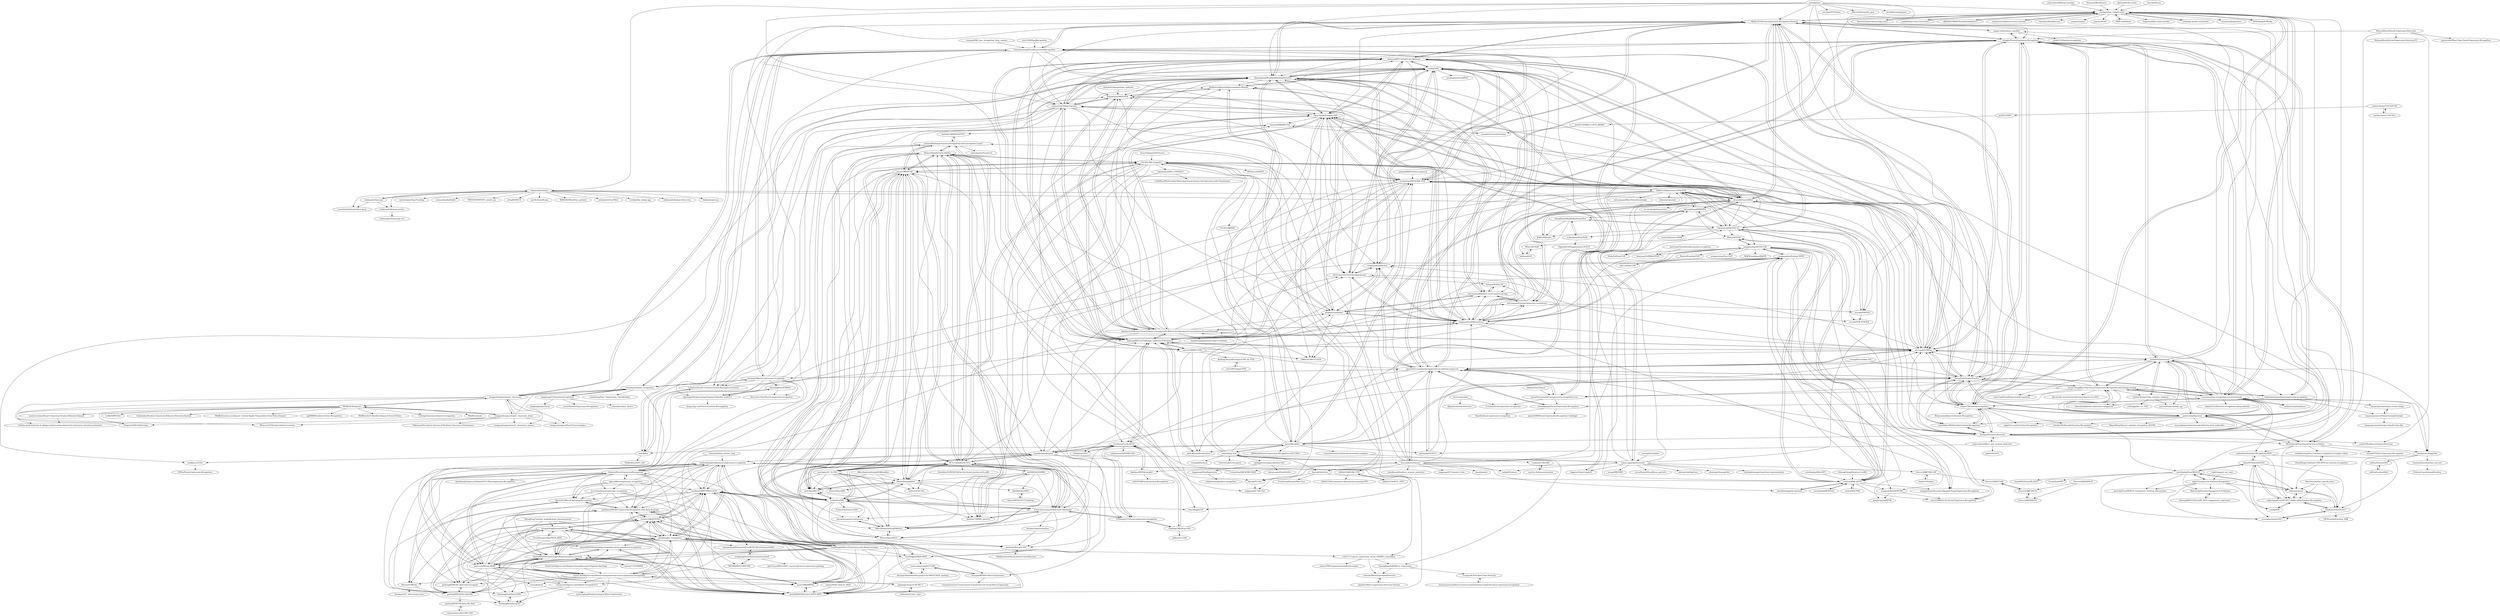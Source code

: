 digraph G {
"vipstone/faceai" -> "oarriaga/face_classification" ["e"=1]
"MrNothing/AI-Blocks" -> "oarriaga/face_classification" ["e"=1]
"coneypo/Dlib_face_recognition_from_camera" -> "luanshiyinyang/FacialExpressionRecognition" ["e"=1]
"luanshiyinyang/FacialExpressionRecognition" -> "WuJie1010/Facial-Expression-Recognition.Pytorch"
"luanshiyinyang/FacialExpressionRecognition" -> "taoyafan/emotion_recognition"
"luanshiyinyang/FacialExpressionRecognition" -> "hongyaohongyao/smart_classroom"
"luanshiyinyang/FacialExpressionRecognition" -> "xionghc/Facial-Expression-Recognition"
"luanshiyinyang/FacialExpressionRecognition" -> "hexiang10/facial-expression-recognition"
"luanshiyinyang/FacialExpressionRecognition" -> "phamquiluan/ResidualMaskingNetwork"
"luanshiyinyang/FacialExpressionRecognition" -> "omarsayed7/Deep-Emotion"
"luanshiyinyang/FacialExpressionRecognition" -> "amineHorseman/facial-expression-recognition-using-cnn"
"luanshiyinyang/FacialExpressionRecognition" -> "otaha178/Emotion-recognition"
"luanshiyinyang/FacialExpressionRecognition" -> "zhiyongm/DeepLearning-Emotion-Classifier-withGUI"
"luanshiyinyang/FacialExpressionRecognition" -> "hanghang2333/emotionrecognition"
"luanshiyinyang/FacialExpressionRecognition" -> "EvelynFan/AWESOME-FER"
"luanshiyinyang/FacialExpressionRecognition" -> "homxxx/MicroExpressionRecognition"
"luanshiyinyang/FacialExpressionRecognition" -> "Open-Debin/Emotion-FAN"
"luanshiyinyang/FacialExpressionRecognition" -> "kaiwang960112/Self-Cure-Network"
"maelfabien/Multimodal-Emotion-Recognition" -> "otaha178/Emotion-recognition" ["e"=1]
"maelfabien/Multimodal-Emotion-Recognition" -> "atulapra/Emotion-detection" ["e"=1]
"DmitryUlyanov/deep-image-prior" -> "oarriaga/face_classification" ["e"=1]
"otaha178/Emotion-recognition" -> "isseu/emotion-recognition-neural-networks"
"otaha178/Emotion-recognition" -> "atulapra/Emotion-detection"
"otaha178/Emotion-recognition" -> "petercunha/Emotion"
"otaha178/Emotion-recognition" -> "maelfabien/Multimodal-Emotion-Recognition" ["e"=1]
"otaha178/Emotion-recognition" -> "WuJie1010/Facial-Expression-Recognition.Pytorch"
"otaha178/Emotion-recognition" -> "thoughtworksarts/EmoPy"
"otaha178/Emotion-recognition" -> "oarriaga/face_classification"
"otaha178/Emotion-recognition" -> "xionghc/Facial-Expression-Recognition"
"otaha178/Emotion-recognition" -> "luanshiyinyang/FacialExpressionRecognition"
"otaha178/Emotion-recognition" -> "EvelynFan/AWESOME-FER"
"otaha178/Emotion-recognition" -> "vjgpt/Face-and-Emotion-Recognition"
"otaha178/Emotion-recognition" -> "microsoft/FERPlus"
"otaha178/Emotion-recognition" -> "Renovamen/Speech-Emotion-Recognition" ["e"=1]
"otaha178/Emotion-recognition" -> "sb-ai-lab/EmotiEffLib"
"otaha178/Emotion-recognition" -> "tzirakis/Multimodal-Emotion-Recognition" ["e"=1]
"andabi/deep-voice-conversion" -> "oarriaga/face_classification" ["e"=1]
"cydonia999/VGGFace2-pytorch" -> "EvelynFan/AWESOME-FER" ["e"=1]
"gitshanks/fer2013" -> "amineHorseman/facial-expression-recognition-using-cnn"
"gitshanks/fer2013" -> "microsoft/FERPlus"
"NumesSanguis/FACSvatar" -> "CVI-SZU/ME-GraphAU" ["e"=1]
"thoughtworksarts/EmoPy" -> "microsoft/FERPlus"
"thoughtworksarts/EmoPy" -> "xionghc/Facial-Expression-Recognition"
"thoughtworksarts/EmoPy" -> "WuJie1010/Facial-Expression-Recognition.Pytorch"
"thoughtworksarts/EmoPy" -> "amineHorseman/facial-expression-recognition-using-cnn"
"thoughtworksarts/EmoPy" -> "EvelynFan/AWESOME-FER"
"thoughtworksarts/EmoPy" -> "otaha178/Emotion-recognition"
"thoughtworksarts/EmoPy" -> "isseu/emotion-recognition-neural-networks"
"thoughtworksarts/EmoPy" -> "atulapra/Emotion-detection"
"thoughtworksarts/EmoPy" -> "petercunha/Emotion"
"thoughtworksarts/EmoPy" -> "JustinShenk/fer"
"thoughtworksarts/EmoPy" -> "hui-po-wang/Real-Time-Facial-Expression-Recognition-with-DeepLearning"
"thoughtworksarts/EmoPy" -> "oarriaga/face_classification"
"thoughtworksarts/EmoPy" -> "maelfabien/Multimodal-Emotion-Recognition" ["e"=1]
"thoughtworksarts/EmoPy" -> "cuguilke/microexpnet"
"thoughtworksarts/EmoPy" -> "Open-Debin/Emotion-FAN"
"WuJie1010/Facial-Expression-Recognition.Pytorch" -> "xionghc/Facial-Expression-Recognition"
"WuJie1010/Facial-Expression-Recognition.Pytorch" -> "luanshiyinyang/FacialExpressionRecognition"
"WuJie1010/Facial-Expression-Recognition.Pytorch" -> "EvelynFan/AWESOME-FER"
"WuJie1010/Facial-Expression-Recognition.Pytorch" -> "amineHorseman/facial-expression-recognition-using-cnn"
"WuJie1010/Facial-Expression-Recognition.Pytorch" -> "microsoft/FERPlus"
"WuJie1010/Facial-Expression-Recognition.Pytorch" -> "thoughtworksarts/EmoPy"
"WuJie1010/Facial-Expression-Recognition.Pytorch" -> "kaiwang960112/Self-Cure-Network"
"WuJie1010/Facial-Expression-Recognition.Pytorch" -> "otaha178/Emotion-recognition"
"WuJie1010/Facial-Expression-Recognition.Pytorch" -> "phamquiluan/ResidualMaskingNetwork"
"WuJie1010/Facial-Expression-Recognition.Pytorch" -> "Open-Debin/Emotion-FAN"
"WuJie1010/Facial-Expression-Recognition.Pytorch" -> "oarriaga/face_classification"
"WuJie1010/Facial-Expression-Recognition.Pytorch" -> "kaiwang960112/Challenge-condition-FER-dataset"
"WuJie1010/Facial-Expression-Recognition.Pytorch" -> "omarsayed7/Deep-Emotion"
"WuJie1010/Facial-Expression-Recognition.Pytorch" -> "xingyu-shi/emotion_classifier"
"WuJie1010/Facial-Expression-Recognition.Pytorch" -> "sb-ai-lab/EmotiEffLib"
"cosanlab/py-feat" -> "CVI-SZU/ME-GraphAU"
"cosanlab/py-feat" -> "philippwerner/pain-database-list"
"cosanlab/py-feat" -> "cosanlab/facesync"
"cosanlab/py-feat" -> "tomas-gajarsky/facetorch"
"cosanlab/py-feat" -> "face-analysis/emonet"
"cosanlab/py-feat" -> "ihp-lab/LibreFace"
"cosanlab/py-feat" -> "phamquiluan/ResidualMaskingNetwork"
"cosanlab/py-feat" -> "ZhiwenShao/PyTorch-JAANet"
"cosanlab/py-feat" -> "JustinShenk/fer"
"cosanlab/py-feat" -> "ContextLab/cs-for-psych" ["e"=1]
"mysee1989/TCAE" -> "nxsEdson/MLCR"
"mysee1989/TCAE" -> "BCV-Uniandes/AUNets"
"mysee1989/TCAE" -> "ZhiwenShao/JAANet"
"mysee1989/TCAE" -> "EvelynFan/FAU"
"mysee1989/TCAE" -> "ZhiwenShao/PyTorch-JAANet"
"mysee1989/TCAE" -> "AffectAnalysisGroup/PAttNet"
"mysee1989/TCAE" -> "ESanchezLozano/Action-Units-Heatmaps"
"mysee1989/TCAE" -> "ZhiwenShao/ADLD"
"mysee1989/TCAE" -> "machanic/AU_R-CNN"
"mysee1989/TCAE" -> "CVI-SZU/ME-GraphAU"
"mysee1989/TCAE" -> "ihp-lab/temporal-consistency"
"mysee1989/TCAE" -> "wtomin/Multitask-Emotion-Recognition-with-Incomplete-Labels"
"mysee1989/TCAE" -> "EvelynFan/AWESOME-FER"
"mysee1989/TCAE" -> "mysee1989/PG-CNN"
"mysee1989/TCAE" -> "AlexHex7/DRML_pytorch"
"AlexHex7/DRML_pytorch" -> "zkl20061823/DRML"
"AlexHex7/DRML_pytorch" -> "ESanchezLozano/Action-Units-Heatmaps"
"AlexHex7/DRML_pytorch" -> "ZhiwenShao/PyTorch-JAANet"
"tgpcai/Microexpression_recognition" -> "ReturnYG/MicroExpressionRecognition"
"tgpcai/Microexpression_recognition" -> "homxxx/MicroExpressionRecognition"
"tgpcai/Microexpression_recognition" -> "k-m-irfan/microexpression_recognition"
"tgpcai/Microexpression_recognition" -> "genbing99/MEAN_Spot-then-recognize"
"tgpcai/Microexpression_recognition" -> "bogireddytejareddy/micro-expression-recognition"
"tgpcai/Microexpression_recognition" -> "JayShaun/MICRO-Expression-Recognition-with-deep-learning"
"tgpcai/Microexpression_recognition" -> "xiaobaishu0097/MEGC2019"
"JustinShenk/fer" -> "phamquiluan/ResidualMaskingNetwork"
"JustinShenk/fer" -> "thoughtworksarts/EmoPy"
"JustinShenk/fer" -> "cuguilke/microexpnet"
"JustinShenk/fer" -> "pedrodiamel/ferattention"
"JustinShenk/fer" -> "sb-ai-lab/EmotiEffLib"
"JustinShenk/fer" -> "siqueira-hc/Efficient-Facial-Feature-Learning-with-Wide-Ensemble-based-Convolutional-Neural-Networks"
"JustinShenk/fer" -> "microsoft/FERPlus"
"JustinShenk/fer" -> "gitshanks/fer2013"
"JustinShenk/fer" -> "NJNischal/Facial-Expression-Recognition-with-CNNs"
"JustinShenk/fer" -> "cosanlab/py-feat"
"JustinShenk/fer" -> "Open-Debin/Emotion-FAN"
"JustinShenk/fer" -> "usef-kh/fer"
"JustinShenk/fer" -> "amineHorseman/facial-expression-recognition-using-cnn"
"JustinShenk/fer" -> "susantabiswas/realtime-facial-emotion-analyzer"
"JustinShenk/fer" -> "donydchen/FMPN-FER"
"hanghang2333/emotionrecognition" -> "cassiePython/Expression-Recognition"
"hanghang2333/emotionrecognition" -> "taoyafan/emotion_recognition"
"hanghang2333/emotionrecognition" -> "nelsonkent/face_detect"
"hanghang2333/emotionrecognition" -> "jingliangliang1/facial"
"petercunha/Emotion" -> "isseu/emotion-recognition-neural-networks"
"petercunha/Emotion" -> "otaha178/Emotion-recognition"
"petercunha/Emotion" -> "atulapra/Emotion-detection"
"petercunha/Emotion" -> "thoughtworksarts/EmoPy"
"petercunha/Emotion" -> "xionghc/Facial-Expression-Recognition"
"petercunha/Emotion" -> "oarriaga/face_classification"
"petercunha/Emotion" -> "JostineHo/mememoji"
"petercunha/Emotion" -> "RayanWang/Speech_emotion_recognition_BLSTM" ["e"=1]
"petercunha/Emotion" -> "dhvanikotak/Emotion-Detection-in-Videos"
"petercunha/Emotion" -> "xingyu-shi/emotion_classifier"
"petercunha/Emotion" -> "tzirakis/Multimodal-Emotion-Recognition" ["e"=1]
"petercunha/Emotion" -> "hui-po-wang/Real-Time-Facial-Expression-Recognition-with-DeepLearning"
"petercunha/Emotion" -> "marcogdepinto/emotion-classification-from-audio-files" ["e"=1]
"petercunha/Emotion" -> "maelfabien/Multimodal-Emotion-Recognition" ["e"=1]
"petercunha/Emotion" -> "vjgpt/Face-and-Emotion-Recognition"
"priya-dwivedi/face_and_emotion_detection" -> "atulapra/Emotion-detection"
"priya-dwivedi/face_and_emotion_detection" -> "npinto/fer2013"
"priya-dwivedi/face_and_emotion_detection" -> "gitshanks/fer2013"
"dkollias/Aff-Wild-models" -> "sid230798/Facial-emotion-Recognition"
"dkollias/Aff-Wild-models" -> "d-acharya/CovPoolFER"
"12dmodel/deep_motion_mag" -> "bogireddytejareddy/micro-expression-recognition" ["e"=1]
"12dmodel/deep_motion_mag" -> "xiaobaishu0097/MEGC2019" ["e"=1]
"amineHorseman/facial-expression-recognition-using-cnn" -> "amineHorseman/facial-expression-recognition-svm"
"amineHorseman/facial-expression-recognition-using-cnn" -> "xionghc/Facial-Expression-Recognition"
"amineHorseman/facial-expression-recognition-using-cnn" -> "WuJie1010/Facial-Expression-Recognition.Pytorch"
"amineHorseman/facial-expression-recognition-using-cnn" -> "thoughtworksarts/EmoPy"
"amineHorseman/facial-expression-recognition-using-cnn" -> "rishabhjainps/Facial-Expression-Recognition"
"amineHorseman/facial-expression-recognition-using-cnn" -> "microsoft/FERPlus"
"amineHorseman/facial-expression-recognition-using-cnn" -> "phamquiluan/ResidualMaskingNetwork"
"amineHorseman/facial-expression-recognition-using-cnn" -> "kaiwang960112/Challenge-condition-FER-dataset"
"amineHorseman/facial-expression-recognition-using-cnn" -> "hexiang10/facial-expression-recognition"
"amineHorseman/facial-expression-recognition-using-cnn" -> "gitshanks/fer2013"
"amineHorseman/facial-expression-recognition-using-cnn" -> "EvelynFan/AWESOME-FER"
"amineHorseman/facial-expression-recognition-using-cnn" -> "luanshiyinyang/FacialExpressionRecognition"
"amineHorseman/facial-expression-recognition-using-cnn" -> "d-acharya/CovPoolFER"
"amineHorseman/facial-expression-recognition-using-cnn" -> "JostineHo/mememoji"
"amineHorseman/facial-expression-recognition-using-cnn" -> "pedrodiamel/ferattention"
"HuiDingUMD/ExprGAN" -> "FFZhang1231/Facial-expression-recognition"
"HuiDingUMD/ExprGAN" -> "d-acharya/CovPoolFER"
"HuiDingUMD/ExprGAN" -> "kaiwang960112/Challenge-condition-FER-dataset"
"HuiDingUMD/ExprGAN" -> "joffery/GC-GAN" ["e"=1]
"d-acharya/CovPoolFER" -> "FFZhang1231/Facial-expression-recognition"
"d-acharya/CovPoolFER" -> "HuiDingUMD/ExprGAN"
"d-acharya/CovPoolFER" -> "kaiwang960112/Challenge-condition-FER-dataset"
"d-acharya/CovPoolFER" -> "ESanchezLozano/Action-Units-Heatmaps"
"d-acharya/CovPoolFER" -> "dkollias/Aff-Wild-models"
"d-acharya/CovPoolFER" -> "dualplus/LTNet"
"d-acharya/CovPoolFER" -> "cuguilke/microexpnet"
"d-acharya/CovPoolFER" -> "ankitsharma285/AffectNet"
"FFZhang1231/Facial-expression-recognition" -> "d-acharya/CovPoolFER"
"FFZhang1231/Facial-expression-recognition" -> "HuiDingUMD/ExprGAN"
"FFZhang1231/Facial-expression-recognition" -> "ESanchezLozano/Action-Units-Heatmaps"
"EvelynFan/AWESOME-FER" -> "kaiwang960112/Self-Cure-Network"
"EvelynFan/AWESOME-FER" -> "kaiwang960112/Challenge-condition-FER-dataset"
"EvelynFan/AWESOME-FER" -> "Open-Debin/Emotion-FAN"
"EvelynFan/AWESOME-FER" -> "WuJie1010/Facial-Expression-Recognition.Pytorch"
"EvelynFan/AWESOME-FER" -> "microsoft/FERPlus"
"EvelynFan/AWESOME-FER" -> "mysee1989/TCAE"
"EvelynFan/AWESOME-FER" -> "EvelynFan/FAU"
"EvelynFan/AWESOME-FER" -> "phamquiluan/ResidualMaskingNetwork"
"EvelynFan/AWESOME-FER" -> "FFZhang1231/Facial-expression-recognition"
"EvelynFan/AWESOME-FER" -> "HCPLab-SYSU/CD-FER-Benchmark"
"EvelynFan/AWESOME-FER" -> "thoughtworksarts/EmoPy"
"EvelynFan/AWESOME-FER" -> "BCV-Uniandes/AUNets"
"EvelynFan/AWESOME-FER" -> "sb-ai-lab/EmotiEffLib"
"EvelynFan/AWESOME-FER" -> "d-acharya/CovPoolFER"
"EvelynFan/AWESOME-FER" -> "kdhht2334/awesome-SOTA-FER"
"philippwerner/pain-database-list" -> "zhenyuanlu/PainAttnNet"
"philippwerner/pain-database-list" -> "happynear/PainRegression"
"zkl20061823/WSC" -> "fsaxen/NIT-ICCV17Challenge"
"mysee1989/PG-CNN" -> "kaiwang960112/Challenge-condition-FER-dataset"
"mysee1989/PG-CNN" -> "1980x/SCAN-CCI-FER"
"mysee1989/PG-CNN" -> "kaiwang960112/Self-Cure-Network"
"mysee1989/PG-CNN" -> "zengqunzhao/Former-DFER"
"mysee1989/PG-CNN" -> "Ruifeng-Zhou24/CompactCNN_for_FER"
"mysee1989/PG-CNN" -> "dualplus/LTNet"
"mysee1989/PG-CNN" -> "zyh-uaiaaaa/Erasing-Attention-Consistency"
"mysee1989/PG-CNN" -> "pedrodiamel/ferattention"
"AffectAnalysisGroup/AFARtoolbox" -> "AffectAnalysisGroup/PAttNet"
"AffectAnalysisGroup/AFARtoolbox" -> "ZhiwenShao/JAANet"
"AffectAnalysisGroup/AFARtoolbox" -> "nxsEdson/MLCR"
"windhaunting/Face-emotion-recognition-in-images-videos" -> "DenisRang/Combined-CNN-RNN-for-emotion-recognition"
"luca-m/emotime" -> "Ectelion/facial-expression-recognition"
"luca-m/emotime" -> "lilipads/emotion-detection"
"IcedDoggie/Micro-Expression-with-Deep-Learning" -> "bogireddytejareddy/micro-expression-recognition"
"IcedDoggie/Micro-Expression-with-Deep-Learning" -> "xiaobaishu0097/MEGC2019"
"IcedDoggie/Micro-Expression-with-Deep-Learning" -> "davidnvq/me_recognition"
"IcedDoggie/Micro-Expression-with-Deep-Learning" -> "uark-cviu/Micron-BERT"
"IcedDoggie/Micro-Expression-with-Deep-Learning" -> "Justin900429/Facial-Graph-Representation-Learning"
"IcedDoggie/Micro-Expression-with-Deep-Learning" -> "IcedDoggie/DSSN-MER"
"IcedDoggie/Micro-Expression-with-Deep-Learning" -> "Justin900429/PyTorch-DSSN-MER"
"IcedDoggie/Micro-Expression-with-Deep-Learning" -> "christy1206/STSTNet"
"IcedDoggie/Micro-Expression-with-Deep-Learning" -> "Vision-Intelligence-and-Robots-Group/awesome-micro-expression-recognition"
"IcedDoggie/Micro-Expression-with-Deep-Learning" -> "cuguilke/microexpnet"
"IcedDoggie/Micro-Expression-with-Deep-Learning" -> "JayShaun/MICRO-Expression-Recognition-with-deep-learning"
"IcedDoggie/Micro-Expression-with-Deep-Learning" -> "muse1998/MMNet"
"IcedDoggie/Micro-Expression-with-Deep-Learning" -> "cc2017111/micro_expression_res3d_CASME2_tensorflow"
"IcedDoggie/Micro-Expression-with-Deep-Learning" -> "genbing99/SoftNet-SpotME"
"IcedDoggie/Micro-Expression-with-Deep-Learning" -> "homxxx/MicroExpressionRecognition"
"bogireddytejareddy/micro-expression-recognition" -> "davidnvq/me_recognition"
"bogireddytejareddy/micro-expression-recognition" -> "xiaobaishu0097/MEGC2019"
"bogireddytejareddy/micro-expression-recognition" -> "Justin900429/Facial-Graph-Representation-Learning"
"bogireddytejareddy/micro-expression-recognition" -> "IcedDoggie/Micro-Expression-with-Deep-Learning"
"bogireddytejareddy/micro-expression-recognition" -> "Justin900429/PyTorch-DSSN-MER"
"bogireddytejareddy/micro-expression-recognition" -> "IcedDoggie/DSSN-MER"
"bogireddytejareddy/micro-expression-recognition" -> "JayShaun/MICRO-Expression-Recognition-with-deep-learning"
"bogireddytejareddy/micro-expression-recognition" -> "genbing99/SoftNet-SpotME"
"bogireddytejareddy/micro-expression-recognition" -> "ReturnYG/MicroExpressionRecognition"
"bogireddytejareddy/micro-expression-recognition" -> "uark-cviu/Micron-BERT"
"bogireddytejareddy/micro-expression-recognition" -> "christy1206/STSTNet"
"bogireddytejareddy/micro-expression-recognition" -> "homxxx/MicroExpressionRecognition"
"bogireddytejareddy/micro-expression-recognition" -> "Trunpm/AKMNet-Micro-Expression"
"bogireddytejareddy/micro-expression-recognition" -> "cc2017111/micro_expression_res3d_CASME2_tensorflow"
"bogireddytejareddy/micro-expression-recognition" -> "HaoliangZhou/Dual-ATME"
"IcedDoggie/DSSN-MER" -> "xiaobaishu0097/MEGC2019"
"IcedDoggie/DSSN-MER" -> "Justin900429/PyTorch-DSSN-MER"
"IcedDoggie/DSSN-MER" -> "bogireddytejareddy/micro-expression-recognition"
"IcedDoggie/DSSN-MER" -> "crane-papercode/ICE-GAN"
"MauryaRitesh/Facial-Expression-Detection" -> "MauryaRitesh/Facial-Expression-Detection-V2"
"MauryaRitesh/Facial-Expression-Detection" -> "neha01/Realtime-Emotion-Detection"
"MauryaRitesh/Facial-Expression-Detection" -> "xionghc/Facial-Expression-Recognition"
"MauryaRitesh/Facial-Expression-Detection" -> "gauravtheP/Real-Time-Facial-Expression-Recognition"
"MauryaRitesh/Facial-Expression-Detection" -> "dhvanikotak/Emotion-Detection-in-Videos"
"kaiwang960112/Challenge-condition-FER-dataset" -> "kaiwang960112/Self-Cure-Network"
"kaiwang960112/Challenge-condition-FER-dataset" -> "Open-Debin/Emotion-FAN"
"kaiwang960112/Challenge-condition-FER-dataset" -> "mysee1989/PG-CNN"
"kaiwang960112/Challenge-condition-FER-dataset" -> "siqueira-hc/Efficient-Facial-Feature-Learning-with-Wide-Ensemble-based-Convolutional-Neural-Networks"
"kaiwang960112/Challenge-condition-FER-dataset" -> "microsoft/FERPlus"
"kaiwang960112/Challenge-condition-FER-dataset" -> "1980x/SCAN-CCI-FER"
"kaiwang960112/Challenge-condition-FER-dataset" -> "EvelynFan/AWESOME-FER"
"kaiwang960112/Challenge-condition-FER-dataset" -> "donydchen/FMPN-FER"
"kaiwang960112/Challenge-condition-FER-dataset" -> "pedrodiamel/ferattention"
"kaiwang960112/Challenge-condition-FER-dataset" -> "zengqunzhao/MA-Net"
"kaiwang960112/Challenge-condition-FER-dataset" -> "d-acharya/CovPoolFER"
"kaiwang960112/Challenge-condition-FER-dataset" -> "amirhfarzaneh/dacl"
"kaiwang960112/Challenge-condition-FER-dataset" -> "zengqunzhao/EfficientFace"
"kaiwang960112/Challenge-condition-FER-dataset" -> "HCPLab-SYSU/CD-FER-Benchmark"
"kaiwang960112/Challenge-condition-FER-dataset" -> "zyh-uaiaaaa/Relative-Uncertainty-Learning"
"Marsrocky/Emotiw-Engagement-Prediction" -> "kaiwang960112/EmotiW_2019_engagement_regression"
"kaiwang960112/EmotiW_2019_engagement_regression" -> "Marsrocky/Emotiw-Engagement-Prediction"
"taoyafan/emotion_recognition" -> "hongyaohongyao/smart_classroom"
"taoyafan/emotion_recognition" -> "luanshiyinyang/FacialExpressionRecognition"
"taoyafan/emotion_recognition" -> "hanghang2333/emotionrecognition"
"taoyafan/emotion_recognition" -> "LaylaDeng/Face_Expressions_Classification"
"taoyafan/emotion_recognition" -> "homxxx/MicroExpressionRecognition"
"taoyafan/emotion_recognition" -> "hexiang10/facial-expression-recognition"
"susantabiswas/realtime-facial-emotion-analyzer" -> "ivadym/FE-REHAB"
"christy1206/STSTNet" -> "Justin900429/PyTorch-DSSN-MER"
"christy1206/STSTNet" -> "genbing99/SoftNet-SpotME"
"christy1206/STSTNet" -> "davidnvq/me_recognition"
"christy1206/STSTNet" -> "wangzhifengharrison/HTNet"
"christy1206/STSTNet" -> "muse1998/MMNet"
"christy1206/STSTNet" -> "xiaobaishu0097/MEGC2019"
"christy1206/STSTNet" -> "JayShaun/MICRO-Expression-Recognition-with-deep-learning"
"christy1206/STSTNet" -> "Justin900429/Facial-Graph-Representation-Learning"
"machanic/AU_R-CNN" -> "AffectAnalysisGroup/PAttNet"
"machanic/AU_R-CNN" -> "BCV-Uniandes/AUNets"
"machanic/AU_R-CNN" -> "mysee1989/TCAE"
"machanic/AU_R-CNN" -> "EvelynFan/FAU"
"machanic/AU_R-CNN" -> "ZhiwenShao/JAANet"
"machanic/AU_R-CNN" -> "ZhiwenShao/PyTorch-JAANet"
"machanic/AU_R-CNN" -> "ZhiwenShao/ADLD"
"machanic/AU_R-CNN" -> "ESanchezLozano/Action-Units-Heatmaps"
"machanic/AU_R-CNN" -> "nxsEdson/MLCR"
"machanic/AU_R-CNN" -> "AlexHex7/DRML_pytorch"
"machanic/AU_R-CNN" -> "wiibrew/EAC-Net"
"Ruifeng-Zhou24/CompactCNN_for_FER" -> "yh1226/CompactFER"
"co60ca/EmotionNet2" -> "co60ca/EmotionNet"
"donydchen/ganimation_replicate" -> "donydchen/FMPN-FER" ["e"=1]
"xingyu-shi/emotion_classifier" -> "xionghc/Facial-Expression-Recognition"
"xingyu-shi/emotion_classifier" -> "jacke121/Emotion-recognition"
"xingyu-shi/emotion_classifier" -> "WuJie1010/Facial-Expression-Recognition.Pytorch"
"JayShaun/MICRO-Expression-Recognition-with-deep-learning" -> "genbing99/MEAN_Spot-then-recognize"
"JayShaun/MICRO-Expression-Recognition-with-deep-learning" -> "ReturnYG/MicroExpressionRecognition"
"JayShaun/MICRO-Expression-Recognition-with-deep-learning" -> "Justin900429/PyTorch-DSSN-MER"
"JayShaun/MICRO-Expression-Recognition-with-deep-learning" -> "davidnvq/me_recognition"
"JayShaun/MICRO-Expression-Recognition-with-deep-learning" -> "christy1206/STSTNet"
"zeroQiaoba/EmotiW2018" -> "bknyaz/emotiw"
"zeroQiaoba/EmotiW2018" -> "Marsrocky/Emotiw-Engagement-Prediction"
"zeroQiaoba/EmotiW2018" -> "vlgiitr/Group-Level-Emotion-Recognition"
"zeroQiaoba/EmotiW2018" -> "lemin0922/EmotiW-2018"
"zeroQiaoba/EmotiW2018" -> "gxstudy/EmotiW2018_Group-level_Emotion_Recognition"
"zeroQiaoba/EmotiW2018" -> "lidian007/EmotiW2016"
"zeroQiaoba/EmotiW2018" -> "EvelynFan/DSN"
"zeroQiaoba/EmotiW2018" -> "arassadin/emotiw2017"
"zeroQiaoba/EmotiW2018" -> "wtomin/MIMAMO-Net"
"ESanchezLozano/Action-Units-Heatmaps" -> "EvelynFan/FAU"
"ESanchezLozano/Action-Units-Heatmaps" -> "BCV-Uniandes/AUNets"
"ESanchezLozano/Action-Units-Heatmaps" -> "AlexHex7/DRML_pytorch"
"ESanchezLozano/Action-Units-Heatmaps" -> "mysee1989/TCAE"
"ESanchezLozano/Action-Units-Heatmaps" -> "nxsEdson/MLCR"
"ESanchezLozano/Action-Units-Heatmaps" -> "wmdydxr/Pytorch-FAU"
"ESanchezLozano/Action-Units-Heatmaps" -> "facialactionpretrain/facs"
"ESanchezLozano/Action-Units-Heatmaps" -> "AffectAnalysisGroup/PAttNet"
"ESanchezLozano/Action-Units-Heatmaps" -> "FFZhang1231/Facial-expression-recognition"
"ESanchezLozano/Action-Units-Heatmaps" -> "ihp-lab/temporal-consistency"
"ivadym/FE-REHAB" -> "martin-chobanyan/emotion"
"davidnvq/me_recognition" -> "Justin900429/PyTorch-DSSN-MER"
"davidnvq/me_recognition" -> "xiaobaishu0097/MEGC2019"
"davidnvq/me_recognition" -> "bogireddytejareddy/micro-expression-recognition"
"davidnvq/me_recognition" -> "christy1206/STSTNet"
"davidnvq/me_recognition" -> "Justin900429/Facial-Graph-Representation-Learning"
"davidnvq/me_recognition" -> "JayShaun/MICRO-Expression-Recognition-with-deep-learning"
"davidnvq/me_recognition" -> "uark-cviu/Micron-BERT"
"davidnvq/me_recognition" -> "muse1998/MMNet"
"davidnvq/me_recognition" -> "Justin900429/mimicking-annotation-micro-expression-recognition"
"davidnvq/me_recognition" -> "genbing99/SoftNet-SpotME"
"davidnvq/me_recognition" -> "wangzhifengharrison/HTNet"
"davidnvq/me_recognition" -> "Vision-Intelligence-and-Robots-Group/SLSTT"
"davidnvq/me_recognition" -> "IcedDoggie/DSSN-MER"
"davidnvq/me_recognition" -> "xiazhaoqiang/ParameterFreeRCNs-MicroExpressionRec"
"davidnvq/me_recognition" -> "IcedDoggie/Micro-Expression-with-Deep-Learning"
"BCV-Uniandes/AUNets" -> "mysee1989/TCAE"
"BCV-Uniandes/AUNets" -> "ESanchezLozano/Action-Units-Heatmaps"
"BCV-Uniandes/AUNets" -> "ZhiwenShao/JAANet"
"BCV-Uniandes/AUNets" -> "ZhiwenShao/PyTorch-JAANet"
"BCV-Uniandes/AUNets" -> "EvelynFan/FAU"
"BCV-Uniandes/AUNets" -> "nxsEdson/MLCR"
"BCV-Uniandes/AUNets" -> "machanic/AU_R-CNN"
"BCV-Uniandes/AUNets" -> "AlexHex7/DRML_pytorch"
"BCV-Uniandes/AUNets" -> "CVI-SZU/ME-GraphAU"
"BCV-Uniandes/AUNets" -> "AffectAnalysisGroup/PAttNet"
"BCV-Uniandes/AUNets" -> "zkl20061823/DRML"
"BCV-Uniandes/AUNets" -> "wiibrew/EAC-Net"
"BCV-Uniandes/AUNets" -> "wtomin/Multitask-Emotion-Recognition-with-Incomplete-Labels"
"BCV-Uniandes/AUNets" -> "cuguilke/microexpnet"
"BCV-Uniandes/AUNets" -> "liweiliwei33/FATAUVA-Net-for-facial-emotion-with-caffe"
"ZhiwenShao/JAANet" -> "ZhiwenShao/PyTorch-JAANet"
"ZhiwenShao/JAANet" -> "EvelynFan/FAU"
"ZhiwenShao/JAANet" -> "BCV-Uniandes/AUNets"
"ZhiwenShao/JAANet" -> "ZhiwenShao/ADLD"
"ZhiwenShao/JAANet" -> "wiibrew/EAC-Net"
"ZhiwenShao/JAANet" -> "mysee1989/TCAE"
"ZhiwenShao/JAANet" -> "nxsEdson/MLCR"
"ZhiwenShao/JAANet" -> "AffectAnalysisGroup/PAttNet"
"ZhiwenShao/JAANet" -> "zkl20061823/WSC"
"ZhiwenShao/JAANet" -> "ZhiwenShao/ARL"
"ZhiwenShao/ADLD" -> "AffectAnalysisGroup/PAttNet"
"ZhiwenShao/ADLD" -> "wmdydxr/Pytorch-FAU"
"cuguilke/microexpnet" -> "d-acharya/CovPoolFER"
"cuguilke/microexpnet" -> "BCV-Uniandes/AUNets"
"cuguilke/microexpnet" -> "kaiwang960112/Challenge-condition-FER-dataset"
"cuguilke/microexpnet" -> "bogireddytejareddy/micro-expression-recognition"
"cuguilke/microexpnet" -> "IcedDoggie/Micro-Expression-with-Deep-Learning"
"cuguilke/microexpnet" -> "FFZhang1231/Facial-expression-recognition"
"cuguilke/microexpnet" -> "thuongkhanh284/Micro_Expression"
"cuguilke/microexpnet" -> "xiaobaishu0097/MEGC2019"
"vlgiitr/Group-Level-Emotion-Recognition" -> "zeroQiaoba/EmotiW2018"
"vlgiitr/Group-Level-Emotion-Recognition" -> "Marsrocky/Emotiw-Engagement-Prediction"
"vlgiitr/Group-Level-Emotion-Recognition" -> "arassadin/emotiw2017"
"vlgiitr/Group-Level-Emotion-Recognition" -> "bknyaz/emotiw"
"vlgiitr/Group-Level-Emotion-Recognition" -> "gxstudy/EmotiW2018_Group-level_Emotion_Recognition"
"vlgiitr/Group-Level-Emotion-Recognition" -> "erinhp/SSE"
"XiaoYee/emotion_classification" -> "ebadawy/EmotiW2017"
"XiaoYee/emotion_classification" -> "bknyaz/emotiw"
"XiaoYee/emotion_classification" -> "xujinchang/EmotiW-2017-Audio-video-Emotion-Recognition"
"bknyaz/emotiw" -> "ebadawy/EmotiW2017"
"bknyaz/emotiw" -> "xujinchang/EmotiW-2017-Audio-video-Emotion-Recognition"
"bknyaz/emotiw" -> "zeroQiaoba/EmotiW2018"
"rishabhjainps/Facial-Expression-Recognition" -> "ShawDa/facial-expression-recognition"
"rishabhjainps/Facial-Expression-Recognition" -> "piyush2896/Facial-Expression-Recognition-Challenge"
"rishabhjainps/Facial-Expression-Recognition" -> "amineHorseman/facial-expression-recognition-using-cnn"
"xiaobaishu0097/MEGC2019" -> "davidnvq/me_recognition"
"xiaobaishu0097/MEGC2019" -> "bogireddytejareddy/micro-expression-recognition"
"xiaobaishu0097/MEGC2019" -> "Justin900429/PyTorch-DSSN-MER"
"xiaobaishu0097/MEGC2019" -> "HeyingGithub/Baseline-project-for-MEGC2020_spotting"
"xiaobaishu0097/MEGC2019" -> "christy1206/STSTNet"
"xiaobaishu0097/MEGC2019" -> "Justin900429/Facial-Graph-Representation-Learning"
"xiaobaishu0097/MEGC2019" -> "IcedDoggie/DSSN-MER"
"xiaobaishu0097/MEGC2019" -> "muse1998/MMNet"
"xiaobaishu0097/MEGC2019" -> "JayShaun/MICRO-Expression-Recognition-with-deep-learning"
"xiaobaishu0097/MEGC2019" -> "ReturnYG/MicroExpressionRecognition"
"xiaobaishu0097/MEGC2019" -> "ReturnYG/MER2"
"xiaobaishu0097/MEGC2019" -> "xiazhaoqiang/ParameterFreeRCNs-MicroExpressionRec"
"pedrodiamel/ferattention" -> "kaiwang960112/Challenge-condition-FER-dataset"
"cc2017111/micro_expression_res3d_CASME2_tensorflow" -> "vsimonis/MicroExpressionDetector"
"cc2017111/micro_expression_res3d_CASME2_tensorflow" -> "thuongkhanh284/Micro_Expression"
"cc2017111/micro_expression_res3d_CASME2_tensorflow" -> "zsdust/TIM-temporal-interpolation-model"
"erinhp/SSE" -> "xujinchang/EmotiW-2017-Audio-video-Emotion-Recognition"
"Trunpm/ACII19-Apex-Time-Network" -> "benxianyeteam/Macro-to-micro-transformation-model-for-micro-expression-recognition"
"yh1226/CompactFER" -> "Ruifeng-Zhou24/CompactCNN_for_FER"
"thuongkhanh284/Micro_Expression" -> "Trunpm/ACII19-Apex-Time-Network"
"thuongkhanh284/Micro_Expression" -> "vsimonis/MicroExpressionDetector"
"vladmandic/face-api" -> "vladmandic/human"
"vladmandic/face-api" -> "justadudewhohacks/face-api.js" ["e"=1]
"vladmandic/face-api" -> "vladmandic/human-motion"
"ZhengPeng7/motion_magnification_learning-based" -> "Justin900429/Facial-Graph-Representation-Learning" ["e"=1]
"ZhengPeng7/motion_magnification_learning-based" -> "wangzhifengharrison/HTNet" ["e"=1]
"ZhengPeng7/motion_magnification_learning-based" -> "Justin900429/PyTorch-DSSN-MER" ["e"=1]
"vlgiitr/papers_we_read" -> "vlgiitr/Group-Level-Emotion-Recognition" ["e"=1]
"kaiwang960112/Self-Cure-Network" -> "kaiwang960112/Challenge-condition-FER-dataset"
"kaiwang960112/Self-Cure-Network" -> "Open-Debin/Emotion-FAN"
"kaiwang960112/Self-Cure-Network" -> "siqueira-hc/Efficient-Facial-Feature-Learning-with-Wide-Ensemble-based-Convolutional-Neural-Networks"
"kaiwang960112/Self-Cure-Network" -> "EvelynFan/AWESOME-FER"
"kaiwang960112/Self-Cure-Network" -> "mysee1989/PG-CNN"
"kaiwang960112/Self-Cure-Network" -> "microsoft/FERPlus"
"kaiwang960112/Self-Cure-Network" -> "zyh-uaiaaaa/Relative-Uncertainty-Learning"
"kaiwang960112/Self-Cure-Network" -> "yaoing/DAN"
"kaiwang960112/Self-Cure-Network" -> "HCPLab-SYSU/CD-FER-Benchmark"
"kaiwang960112/Self-Cure-Network" -> "zengqunzhao/EfficientFace"
"kaiwang960112/Self-Cure-Network" -> "zyh-uaiaaaa/Erasing-Attention-Consistency"
"kaiwang960112/Self-Cure-Network" -> "zengqunzhao/MA-Net"
"kaiwang960112/Self-Cure-Network" -> "donydchen/FMPN-FER"
"kaiwang960112/Self-Cure-Network" -> "omarsayed7/Deep-Emotion"
"kaiwang960112/Self-Cure-Network" -> "WuJie1010/Facial-Expression-Recognition.Pytorch"
"phamquiluan/ResidualMaskingNetwork" -> "omarsayed7/Deep-Emotion"
"phamquiluan/ResidualMaskingNetwork" -> "usef-kh/fer"
"phamquiluan/ResidualMaskingNetwork" -> "Open-Debin/Emotion-FAN"
"phamquiluan/ResidualMaskingNetwork" -> "EvelynFan/AWESOME-FER"
"phamquiluan/ResidualMaskingNetwork" -> "JustinShenk/fer"
"phamquiluan/ResidualMaskingNetwork" -> "yaoing/DAN"
"phamquiluan/ResidualMaskingNetwork" -> "sb-ai-lab/EmotiEffLib"
"phamquiluan/ResidualMaskingNetwork" -> "siqueira-hc/Efficient-Facial-Feature-Learning-with-Wide-Ensemble-based-Convolutional-Neural-Networks"
"phamquiluan/ResidualMaskingNetwork" -> "LetheSec/Fer2013-Facial-Emotion-Recognition-Pytorch"
"phamquiluan/ResidualMaskingNetwork" -> "WuJie1010/Facial-Expression-Recognition.Pytorch"
"phamquiluan/ResidualMaskingNetwork" -> "zengqunzhao/EfficientFace"
"phamquiluan/ResidualMaskingNetwork" -> "SimKarras/Amend-Representation-Module"
"phamquiluan/ResidualMaskingNetwork" -> "donydchen/FMPN-FER"
"phamquiluan/ResidualMaskingNetwork" -> "kaiwang960112/Self-Cure-Network"
"phamquiluan/ResidualMaskingNetwork" -> "amineHorseman/facial-expression-recognition-using-cnn"
"AffectAnalysisGroup/PAttNet" -> "ihp-lab/temporal-consistency"
"AffectAnalysisGroup/PAttNet" -> "ZhiwenShao/ADLD"
"siqueira-hc/Efficient-Facial-Feature-Learning-with-Wide-Ensemble-based-Convolutional-Neural-Networks" -> "donydchen/FMPN-FER"
"siqueira-hc/Efficient-Facial-Feature-Learning-with-Wide-Ensemble-based-Convolutional-Neural-Networks" -> "kaiwang960112/Challenge-condition-FER-dataset"
"siqueira-hc/Efficient-Facial-Feature-Learning-with-Wide-Ensemble-based-Convolutional-Neural-Networks" -> "kaiwang960112/Self-Cure-Network"
"siqueira-hc/Efficient-Facial-Feature-Learning-with-Wide-Ensemble-based-Convolutional-Neural-Networks" -> "Open-Debin/Emotion-FAN"
"siqueira-hc/Efficient-Facial-Feature-Learning-with-Wide-Ensemble-based-Convolutional-Neural-Networks" -> "SimKarras/Amend-Representation-Module"
"siqueira-hc/Efficient-Facial-Feature-Learning-with-Wide-Ensemble-based-Convolutional-Neural-Networks" -> "amirhfarzaneh/dacl"
"siqueira-hc/Efficient-Facial-Feature-Learning-with-Wide-Ensemble-based-Convolutional-Neural-Networks" -> "omarsayed7/Deep-Emotion"
"siqueira-hc/Efficient-Facial-Feature-Learning-with-Wide-Ensemble-based-Convolutional-Neural-Networks" -> "zengqunzhao/EfficientFace"
"siqueira-hc/Efficient-Facial-Feature-Learning-with-Wide-Ensemble-based-Convolutional-Neural-Networks" -> "microsoft/FERPlus"
"siqueira-hc/Efficient-Facial-Feature-Learning-with-Wide-Ensemble-based-Convolutional-Neural-Networks" -> "thanhhungqb/pyramid-super-resolution"
"siqueira-hc/Efficient-Facial-Feature-Learning-with-Wide-Ensemble-based-Convolutional-Neural-Networks" -> "phamquiluan/ResidualMaskingNetwork"
"siqueira-hc/Efficient-Facial-Feature-Learning-with-Wide-Ensemble-based-Convolutional-Neural-Networks" -> "yaoing/DAN"
"siqueira-hc/Efficient-Facial-Feature-Learning-with-Wide-Ensemble-based-Convolutional-Neural-Networks" -> "HCPLab-SYSU/CD-FER-Benchmark"
"siqueira-hc/Efficient-Facial-Feature-Learning-with-Wide-Ensemble-based-Convolutional-Neural-Networks" -> "wtomin/MIMAMO-Net"
"siqueira-hc/Efficient-Facial-Feature-Learning-with-Wide-Ensemble-based-Convolutional-Neural-Networks" -> "cuguilke/microexpnet"
"face-analysis/emonet" -> "kdhht2334/ELIM_FER"
"face-analysis/emonet" -> "CVI-SZU/ME-GraphAU"
"face-analysis/emonet" -> "wtomin/Multitask-Emotion-Recognition-with-Incomplete-Labels"
"face-analysis/emonet" -> "radekd91/emoca" ["e"=1]
"face-analysis/emonet" -> "EvelynFan/AWESOME-MER" ["e"=1]
"face-analysis/emonet" -> "EvelynFan/AWESOME-FER"
"face-analysis/emonet" -> "jingyang2017/emonet_train" ["e"=1]
"face-analysis/emonet" -> "zeroQiaoba/gpt4v-emotion" ["e"=1]
"face-analysis/emonet" -> "kdhht2334/awesome-SOTA-FER"
"face-analysis/emonet" -> "zengqunzhao/Former-DFER"
"face-analysis/emonet" -> "rkosti/emotic" ["e"=1]
"face-analysis/emonet" -> "sb-ai-lab/EmotiEffLib"
"face-analysis/emonet" -> "zengqunzhao/EfficientFace"
"face-analysis/emonet" -> "JeanKossaifi/valence_arousal_annotator"
"face-analysis/emonet" -> "dkollias/Aff-Wild-models"
"zbxytx/Multi_feature_MER" -> "Justin900429/PyTorch-DSSN-MER"
"oarriaga/paz" -> "oarriaga/face_classification"
"oarriaga/paz" -> "oarriaga/STN.keras" ["e"=1]
"oarriaga/paz" -> "microsoft/FERPlus"
"oarriaga/paz" -> "phamquiluan/ResidualMaskingNetwork"
"oarriaga/paz" -> "xionghc/Facial-Expression-Recognition"
"oarriaga/paz" -> "dfki-ric/deformable_gym"
"oarriaga/paz" -> "vladmandic/human"
"oarriaga/paz" -> "WuJie1010/Facial-Expression-Recognition.Pytorch"
"oarriaga/paz" -> "thoughtworksarts/EmoPy"
"oarriaga/paz" -> "vitoralbiero/img2pose" ["e"=1]
"oarriaga/paz" -> "omarsayed7/Deep-Emotion"
"wtomin/MIMAMO-Net" -> "kuhnkeF/ABAW2020TNT"
"wtomin/MIMAMO-Net" -> "wtomin/UncertainEmotion"
"DenisRang/Combined-CNN-RNN-for-emotion-recognition" -> "windhaunting/Face-emotion-recognition-in-images-videos"
"DenisRang/Combined-CNN-RNN-for-emotion-recognition" -> "bknyaz/emotiw"
"wtomin/Multitask-Emotion-Recognition-with-Incomplete-Labels" -> "kuhnkeF/ABAW2020TNT"
"wtomin/Multitask-Emotion-Recognition-with-Incomplete-Labels" -> "EvelynFan/FAU"
"wtomin/Multitask-Emotion-Recognition-with-Incomplete-Labels" -> "sailordiary/m3f.pytorch"
"wtomin/Multitask-Emotion-Recognition-with-Incomplete-Labels" -> "ZhiwenShao/PyTorch-JAANet"
"wtomin/Multitask-Emotion-Recognition-with-Incomplete-Labels" -> "BCV-Uniandes/AUNets"
"wtomin/Multitask-Emotion-Recognition-with-Incomplete-Labels" -> "ZhiwenShao/JAANet"
"wtomin/Multitask-Emotion-Recognition-with-Incomplete-Labels" -> "nxsEdson/MLCR"
"wtomin/Multitask-Emotion-Recognition-with-Incomplete-Labels" -> "mysee1989/TCAE"
"Open-Debin/Emotion-FAN" -> "kaiwang960112/Challenge-condition-FER-dataset"
"Open-Debin/Emotion-FAN" -> "kaiwang960112/Self-Cure-Network"
"Open-Debin/Emotion-FAN" -> "omarsayed7/Deep-Emotion"
"Open-Debin/Emotion-FAN" -> "EvelynFan/AWESOME-FER"
"Open-Debin/Emotion-FAN" -> "siqueira-hc/Efficient-Facial-Feature-Learning-with-Wide-Ensemble-based-Convolutional-Neural-Networks"
"Open-Debin/Emotion-FAN" -> "zengqunzhao/EfficientFace"
"Open-Debin/Emotion-FAN" -> "donydchen/FMPN-FER"
"Open-Debin/Emotion-FAN" -> "microsoft/FERPlus"
"Open-Debin/Emotion-FAN" -> "phamquiluan/ResidualMaskingNetwork"
"Open-Debin/Emotion-FAN" -> "wtomin/MIMAMO-Net"
"Open-Debin/Emotion-FAN" -> "amirhfarzaneh/dacl"
"Open-Debin/Emotion-FAN" -> "HCPLab-SYSU/CD-FER-Benchmark"
"Open-Debin/Emotion-FAN" -> "cuguilke/microexpnet"
"Open-Debin/Emotion-FAN" -> "sb-ai-lab/EmotiEffLib"
"Open-Debin/Emotion-FAN" -> "1980x/SCAN-CCI-FER"
"HCPLab-SYSU/CD-FER-Benchmark" -> "zengqunzhao/MA-Net"
"HCPLab-SYSU/CD-FER-Benchmark" -> "1980x/SCAN-CCI-FER"
"HCPLab-SYSU/CD-FER-Benchmark" -> "zengqunzhao/EfficientFace"
"HCPLab-SYSU/CD-FER-Benchmark" -> "hangyu94/Ada-CM"
"HCPLab-SYSU/CD-FER-Benchmark" -> "yaoing/DAN"
"shantnu/FaceDetect" -> "amineHorseman/facial-expression-recognition-svm" ["e"=1]
"EvelynFan/AWESOME-MER" -> "wtomin/MIMAMO-Net" ["e"=1]
"amilkh/cs230-fer" -> "NPilis/Facial-Expression-Recognition"
"EvelynFan/FAU" -> "ZhiwenShao/PyTorch-JAANet"
"EvelynFan/FAU" -> "ZhiwenShao/JAANet"
"EvelynFan/FAU" -> "ESanchezLozano/Action-Units-Heatmaps"
"EvelynFan/FAU" -> "nxsEdson/MLCR"
"EvelynFan/FAU" -> "wmdydxr/Pytorch-FAU"
"EvelynFan/FAU" -> "mysee1989/TCAE"
"EvelynFan/FAU" -> "wtomin/Multitask-Emotion-Recognition-with-Incomplete-Labels"
"EvelynFan/FAU" -> "BCV-Uniandes/AUNets"
"EvelynFan/FAU" -> "CVI-SZU/ME-GraphAU"
"EvelynFan/FAU" -> "EvelynFan/Pytorch-FAU"
"EvelynFan/FAU" -> "ZhiwenShao/ADLD"
"EvelynFan/FAU" -> "chen-yingjie/CIS"
"EvelynFan/FAU" -> "ihp-lab/temporal-consistency"
"EvelynFan/FAU" -> "AffectAnalysisGroup/PAttNet"
"zengqunzhao/EfficientFace" -> "zengqunzhao/MA-Net"
"zengqunzhao/EfficientFace" -> "zengqunzhao/Former-DFER"
"zengqunzhao/EfficientFace" -> "amirhfarzaneh/dacl"
"zengqunzhao/EfficientFace" -> "HCPLab-SYSU/CD-FER-Benchmark"
"zengqunzhao/EfficientFace" -> "zyh-uaiaaaa/Relative-Uncertainty-Learning"
"zengqunzhao/EfficientFace" -> "kaiwang960112/Challenge-condition-FER-dataset"
"zengqunzhao/EfficientFace" -> "yaoing/DAN"
"zengqunzhao/EfficientFace" -> "Open-Debin/Emotion-FAN"
"zengqunzhao/EfficientFace" -> "omarsayed7/Deep-Emotion"
"zengqunzhao/EfficientFace" -> "zengqunzhao/Awesome-Dynamic-Facial-Expression-Recognition"
"zengqunzhao/EfficientFace" -> "zengqunzhao/DFER-CLIP"
"zengqunzhao/EfficientFace" -> "kaiwang960112/Self-Cure-Network"
"zengqunzhao/EfficientFace" -> "siqueira-hc/Efficient-Facial-Feature-Learning-with-Wide-Ensemble-based-Convolutional-Neural-Networks"
"zengqunzhao/EfficientFace" -> "donydchen/FMPN-FER"
"zengqunzhao/EfficientFace" -> "zyh-uaiaaaa/Erasing-Attention-Consistency"
"omarsayed7/Deep-Emotion" -> "phamquiluan/ResidualMaskingNetwork"
"omarsayed7/Deep-Emotion" -> "donydchen/FMPN-FER"
"omarsayed7/Deep-Emotion" -> "Open-Debin/Emotion-FAN"
"omarsayed7/Deep-Emotion" -> "zengqunzhao/EfficientFace"
"omarsayed7/Deep-Emotion" -> "siqueira-hc/Efficient-Facial-Feature-Learning-with-Wide-Ensemble-based-Convolutional-Neural-Networks"
"omarsayed7/Deep-Emotion" -> "kaiwang960112/Challenge-condition-FER-dataset"
"omarsayed7/Deep-Emotion" -> "kaiwang960112/Self-Cure-Network"
"omarsayed7/Deep-Emotion" -> "amirhfarzaneh/dacl"
"omarsayed7/Deep-Emotion" -> "yaoing/DAN"
"omarsayed7/Deep-Emotion" -> "usef-kh/fer"
"omarsayed7/Deep-Emotion" -> "SimKarras/Amend-Representation-Module"
"omarsayed7/Deep-Emotion" -> "amilkh/cs230-fer"
"omarsayed7/Deep-Emotion" -> "LetheSec/Fer2013-Facial-Emotion-Recognition-Pytorch"
"omarsayed7/Deep-Emotion" -> "HCPLab-SYSU/CD-FER-Benchmark"
"omarsayed7/Deep-Emotion" -> "zengqunzhao/MA-Net"
"kuhnkeF/ABAW2020TNT" -> "wtomin/Multitask-Emotion-Recognition-with-Incomplete-Labels"
"ZhiwenShao/PyTorch-JAANet" -> "ZhiwenShao/JAANet"
"ZhiwenShao/PyTorch-JAANet" -> "EvelynFan/FAU"
"ZhiwenShao/PyTorch-JAANet" -> "BCV-Uniandes/AUNets"
"ZhiwenShao/PyTorch-JAANet" -> "ZhiwenShao/ADLD"
"ZhiwenShao/PyTorch-JAANet" -> "mysee1989/TCAE"
"ZhiwenShao/PyTorch-JAANet" -> "ihp-lab/FG-Net"
"ZhiwenShao/PyTorch-JAANet" -> "CVI-SZU/ME-GraphAU"
"ZhiwenShao/PyTorch-JAANet" -> "nxsEdson/MLCR"
"ZhiwenShao/PyTorch-JAANet" -> "AlexHex7/DRML_pytorch"
"ZhiwenShao/PyTorch-JAANet" -> "wtomin/Multitask-Emotion-Recognition-with-Incomplete-Labels"
"ZhiwenShao/PyTorch-JAANet" -> "ZhiwenShao/ARL"
"donydchen/FMPN-FER" -> "siqueira-hc/Efficient-Facial-Feature-Learning-with-Wide-Ensemble-based-Convolutional-Neural-Networks"
"donydchen/FMPN-FER" -> "SimKarras/Amend-Representation-Module"
"donydchen/FMPN-FER" -> "omarsayed7/Deep-Emotion"
"donydchen/FMPN-FER" -> "kaiwang960112/Challenge-condition-FER-dataset"
"nxsEdson/MLCR" -> "mysee1989/TCAE"
"nxsEdson/MLCR" -> "EvelynFan/FAU"
"nxsEdson/MLCR" -> "ZhiwenShao/JAANet"
"nxsEdson/MLCR" -> "BCV-Uniandes/AUNets"
"nxsEdson/MLCR" -> "wmdydxr/Pytorch-FAU"
"crane-papercode/ICE-GAN" -> "Trunpm/AKMNet-Micro-Expression"
"crane-papercode/ICE-GAN" -> "HeyingGithub/Baseline-project-for-MEGC2020_spotting"
"crane-papercode/ICE-GAN" -> "Justin900429/PyTorch-DSSN-MER"
"HeyingGithub/Baseline-project-for-MEGC2020_spotting" -> "xiaobaishu0097/MEGC2019"
"HeyingGithub/Baseline-project-for-MEGC2020_spotting" -> "crane-papercode/ICE-GAN"
"martin-chobanyan/emotion" -> "ivadym/FE-REHAB"
"ihp-lab/temporal-consistency" -> "AffectAnalysisGroup/PAttNet"
"facialactionpretrain/facs" -> "wmdydxr/Pytorch-FAU"
"benxianyeteam/Macro-to-micro-transformation-model-for-micro-expression-recognition" -> "Trunpm/ACII19-Apex-Time-Network"
"vladmandic/human" -> "vladmandic/face-api"
"vladmandic/human" -> "vladmandic/human-motion"
"vladmandic/human" -> "antoinelame/GazeTracking" ["e"=1]
"vladmandic/human" -> "yeemachine/kalidokit" ["e"=1]
"vladmandic/human" -> "PINTO0309/PINTO_model_zoo" ["e"=1]
"vladmandic/human" -> "yfeng95/DECA" ["e"=1]
"vladmandic/human" -> "zju3dv/EasyMocap" ["e"=1]
"vladmandic/human" -> "WIKI2020/FacePose_pytorch" ["e"=1]
"vladmandic/human" -> "jeeliz/jeelizFaceFilter" ["e"=1]
"vladmandic/human" -> "sb-ai-lab/EmotiEffLib"
"vladmandic/human" -> "terryky/tfjs_webgl_app" ["e"=1]
"vladmandic/human" -> "atulapra/Emotion-detection"
"vladmandic/human" -> "vladmandic/human-three-vrm" ["e"=1]
"vladmandic/human" -> "hiukim/mind-ar-js" ["e"=1]
"vladmandic/human" -> "justadudewhohacks/face-api.js" ["e"=1]
"hongyaohongyao/smart_classroom" -> "hongyaohongyao/smart_classroom_demo"
"hongyaohongyao/smart_classroom" -> "taoyafan/emotion_recognition"
"hongyaohongyao/smart_classroom" -> "luanshiyinyang/FacialExpressionRecognition"
"hongyaohongyao/smart_classroom" -> "hongyaohongyao/smart_classroom_system"
"hongyaohongyao/smart_classroom" -> "DragonistYJ/EduWatching"
"hongyaohongyao/smart_classroom" -> "hongyaohongyao/SmartClassroomJava"
"hongyaohongyao/smart_classroom" -> "Whiffe/SCB-dataset"
"hongyaohongyao/smart_classroom" -> "Memory555/Student-behavior-system"
"sb-ai-lab/EmotiEffLib" -> "tomas-gajarsky/facetorch"
"sb-ai-lab/EmotiEffLib" -> "yaoing/DAN"
"sb-ai-lab/EmotiEffLib" -> "phamquiluan/ResidualMaskingNetwork"
"sb-ai-lab/EmotiEffLib" -> "Talented-Q/POSTER_V2"
"sb-ai-lab/EmotiEffLib" -> "EvelynFan/AWESOME-FER"
"sb-ai-lab/EmotiEffLib" -> "kdhht2334/awesome-SOTA-FER"
"sb-ai-lab/EmotiEffLib" -> "Open-Debin/Emotion-FAN"
"sb-ai-lab/EmotiEffLib" -> "SainingZhang/DDAMFN"
"sb-ai-lab/EmotiEffLib" -> "face-analysis/emonet"
"sb-ai-lab/EmotiEffLib" -> "CVI-SZU/ME-GraphAU"
"sb-ai-lab/EmotiEffLib" -> "zengqunzhao/EfficientFace"
"sb-ai-lab/EmotiEffLib" -> "JustinShenk/fer"
"sb-ai-lab/EmotiEffLib" -> "WuJie1010/Facial-Expression-Recognition.Pytorch"
"sb-ai-lab/EmotiEffLib" -> "maelfabien/Multimodal-Emotion-Recognition" ["e"=1]
"sb-ai-lab/EmotiEffLib" -> "av-savchenko/hsemotion"
"hongyaohongyao/smart_classroom_demo" -> "hongyaohongyao/smart_classroom"
"hongyaohongyao/smart_classroom_demo" -> "hongyaohongyao/SmartClassroomJava"
"hongyaohongyao/smart_classroom_demo" -> "DragonistYJ/EduWatching"
"hongyaohongyao/smart_classroom_demo" -> "hongyaohongyao/smart_classroom_system"
"hongyaohongyao/smart_classroom_demo" -> "Memory555/Student-behavior-system"
"hongyaohongyao/smart_classroom_demo" -> "Whiffe/SCB-dataset"
"hongyaohongyao/smart_classroom_demo" -> "Pokezoom/Perception-System-of-Students-Classroom-Performance"
"hongyaohongyao/smart_classroom_demo" -> "taoyafan/emotion_recognition"
"serengil/retinaface" -> "tomas-gajarsky/facetorch" ["e"=1]
"zhiyongm/DeepLearning-Emotion-Classifier-withGUI" -> "HaoliangZhou/FERNet"
"zhiyongm/DeepLearning-Emotion-Classifier-withGUI" -> "kang-ning-code/Facial-Emotion-Recongnition"
"zengqunzhao/MA-Net" -> "zengqunzhao/EfficientFace"
"zengqunzhao/MA-Net" -> "zengqunzhao/Former-DFER"
"zengqunzhao/MA-Net" -> "amirhfarzaneh/dacl"
"zengqunzhao/MA-Net" -> "HCPLab-SYSU/CD-FER-Benchmark"
"zengqunzhao/MA-Net" -> "yaoing/DAN"
"ReturnYG/MicroExpressionRecognition" -> "ReturnYG/MER2"
"ReturnYG/MicroExpressionRecognition" -> "JayShaun/MICRO-Expression-Recognition-with-deep-learning"
"zengqunzhao/Former-DFER" -> "zengqunzhao/MA-Net"
"zengqunzhao/Former-DFER" -> "zengqunzhao/EfficientFace"
"zengqunzhao/Former-DFER" -> "zengqunzhao/DFER-CLIP"
"zengqunzhao/Former-DFER" -> "zengqunzhao/Awesome-Dynamic-Facial-Expression-Recognition"
"zengqunzhao/Former-DFER" -> "muse1998/IAL-for-Facial-Expression-Recognition"
"zengqunzhao/Former-DFER" -> "wangyanckxx/FERV39k"
"raying777/FGRMER" -> "Justin900429/Facial-Graph-Representation-Learning"
"Justin900429/Facial-Graph-Representation-Learning" -> "Justin900429/PyTorch-DSSN-MER"
"Justin900429/Facial-Graph-Representation-Learning" -> "Justin900429/mimicking-annotation-micro-expression-recognition"
"Justin900429/Facial-Graph-Representation-Learning" -> "raying777/FGRMER"
"Justin900429/Facial-Graph-Representation-Learning" -> "genbing99/MEAN_Spot-then-recognize"
"Justin900429/Facial-Graph-Representation-Learning" -> "davidnvq/me_recognition"
"Justin900429/Facial-Graph-Representation-Learning" -> "xiaobaishu0097/MEGC2019"
"Justin900429/Facial-Graph-Representation-Learning" -> "muse1998/MMNet"
"Justin900429/Facial-Graph-Representation-Learning" -> "christy1206/STSTNet"
"Justin900429/Facial-Graph-Representation-Learning" -> "genbing99/SoftNet-SpotME"
"Justin900429/Facial-Graph-Representation-Learning" -> "uark-cviu/Micron-BERT"
"Justin900429/Facial-Graph-Representation-Learning" -> "HaoliangZhou/IncepTR"
"Justin900429/Facial-Graph-Representation-Learning" -> "JayShaun/MICRO-Expression-Recognition-with-deep-learning"
"xiazhaoqiang/ParameterFreeRCNs-MicroExpressionRec" -> "wenjgong/meta-fusion-based-method"
"genbing99/SoftNet-SpotME" -> "genbing99/MTSN-Spot-ME-MaE"
"genbing99/SoftNet-SpotME" -> "christy1206/STSTNet"
"genbing99/SoftNet-SpotME" -> "genbing99/MEAN_Spot-then-recognize"
"xiaoxiaozhou24/ULME-GAN" -> "genbing99/MTSN-Spot-ME-MaE"
"Justin900429/PyTorch-DSSN-MER" -> "christy1206/STSTNet"
"Justin900429/PyTorch-DSSN-MER" -> "Justin900429/Facial-Graph-Representation-Learning"
"Justin900429/PyTorch-DSSN-MER" -> "davidnvq/me_recognition"
"Justin900429/PyTorch-DSSN-MER" -> "muse1998/MMNet"
"Justin900429/PyTorch-DSSN-MER" -> "Justin900429/mimicking-annotation-micro-expression-recognition"
"Justin900429/PyTorch-DSSN-MER" -> "JayShaun/MICRO-Expression-Recognition-with-deep-learning"
"Justin900429/PyTorch-DSSN-MER" -> "xiaobaishu0097/MEGC2019"
"usef-kh/fer" -> "LetheSec/Fer2013-Facial-Emotion-Recognition-Pytorch"
"usef-kh/fer" -> "phamquiluan/ResidualMaskingNetwork"
"usef-kh/fer" -> "amilkh/cs230-fer"
"usef-kh/fer" -> "Bodhis4ttva/LHC_Net"
"williamlee91/mer_spot" -> "jingtingEmmaLi/CAS-ME-3"
"Trunpm/AKMNet-Micro-Expression" -> "CreamNuts/Late-Fusion-based-Transformer-for-Facial-Micro-Expression"
"Trunpm/AKMNet-Micro-Expression" -> "crane-papercode/ICE-GAN"
"amirhfarzaneh/dacl" -> "SimKarras/Amend-Representation-Module"
"amirhfarzaneh/dacl" -> "zyh-uaiaaaa/Relative-Uncertainty-Learning"
"amirhfarzaneh/dacl" -> "zengqunzhao/MA-Net"
"amirhfarzaneh/dacl" -> "zengqunzhao/EfficientFace"
"amirhfarzaneh/dacl" -> "zyh-uaiaaaa/Erasing-Attention-Consistency"
"amirhfarzaneh/dacl" -> "yaoing/DAN"
"amirhfarzaneh/dacl" -> "1980x/SCAN-CCI-FER"
"SimKarras/Amend-Representation-Module" -> "amirhfarzaneh/dacl"
"SimKarras/Amend-Representation-Module" -> "zyh-uaiaaaa/Relative-Uncertainty-Learning"
"SimKarras/Amend-Representation-Module" -> "yaoing/DAN"
"SimKarras/Amend-Representation-Module" -> "donydchen/FMPN-FER"
"Siddhantmest/Facial-Action-Unit-Detection" -> "wmdydxr/Pytorch-FAU"
"wmdydxr/Pytorch-FAU" -> "Siddhantmest/Facial-Action-Unit-Detection"
"dhvanikotak/Emotion-Detection-in-Videos" -> "xionghc/Facial-Expression-Recognition"
"dhvanikotak/Emotion-Detection-in-Videos" -> "danduncan/HappyNet"
"dhvanikotak/Emotion-Detection-in-Videos" -> "xujinchang/EmotiW-2017-Audio-video-Emotion-Recognition"
"dhvanikotak/Emotion-Detection-in-Videos" -> "hui-po-wang/Real-Time-Facial-Expression-Recognition-with-DeepLearning"
"dhvanikotak/Emotion-Detection-in-Videos" -> "windhaunting/Face-emotion-recognition-in-images-videos"
"dhvanikotak/Emotion-Detection-in-Videos" -> "saebrahimi/Emotion-Recognition-RNN"
"dhvanikotak/Emotion-Detection-in-Videos" -> "kousik97/Video-Expression-Recognition"
"katerynaCh/multimodal-emotion-recognition" -> "katerynaCh/MMA-DFER" ["e"=1]
"rakutentech/FAU_CVPR2021" -> "chen-yingjie/CIS"
"rakutentech/FAU_CVPR2021" -> "ColinWine/Multi-modal-Multi-label-Facial-Action-Unit-Detection-with-Transformer"
"CVI-SZU/ME-GraphAU" -> "lingjivoo/OpenGraphAU"
"CVI-SZU/ME-GraphAU" -> "jingyang2017/AU-Net"
"CVI-SZU/ME-GraphAU" -> "EvelynFan/FAU"
"CVI-SZU/ME-GraphAU" -> "ZhiwenShao/PyTorch-JAANet"
"CVI-SZU/ME-GraphAU" -> "ihp-lab/FG-Net"
"CVI-SZU/ME-GraphAU" -> "CVI-SZU/MDHR"
"CVI-SZU/ME-GraphAU" -> "wmdydxr/Pytorch-FAU"
"CVI-SZU/ME-GraphAU" -> "BCV-Uniandes/AUNets"
"CVI-SZU/ME-GraphAU" -> "mysee1989/TCAE"
"CVI-SZU/ME-GraphAU" -> "chen-yingjie/CIS"
"CVI-SZU/ME-GraphAU" -> "Justin900429/Facial-Graph-Representation-Learning"
"CVI-SZU/ME-GraphAU" -> "rakutentech/FAU_CVPR2021"
"CVI-SZU/ME-GraphAU" -> "AffectAnalysisGroup/PAttNet"
"CVI-SZU/ME-GraphAU" -> "SSYSteve/GRATIS"
"CVI-SZU/ME-GraphAU" -> "ESanchezLozano/Action-Units-Heatmaps"
"HaoliangZhou/FERNet" -> "zhiyongm/DeepLearning-Emotion-Classifier-withGUI"
"HaoliangZhou/FERNet" -> "Descartes-Stan/Facial-expression-recognition"
"zczcwh/POSTER" -> "zczcwh/FER_POSTER"
"zczcwh/POSTER" -> "Talented-Q/POSTER_V2"
"nazmul-karim170/UNICON" -> "nazmul-karim170/CNLL"
"nazmul-karim170/UNICON" -> "JackYFL/DISC"
"hexiang10/facial-expression-recognition" -> "HaoliangZhou/FERNet"
"hexiang10/facial-expression-recognition" -> "luanshiyinyang/FacialExpressionRecognition"
"hexiang10/facial-expression-recognition" -> "amineHorseman/facial-expression-recognition-using-cnn"
"hexiang10/facial-expression-recognition" -> "Descartes-Stan/Facial-expression-recognition"
"hexiang10/facial-expression-recognition" -> "taoyafan/emotion_recognition"
"hexiang10/facial-expression-recognition" -> "homxxx/MicroExpressionRecognition"
"hexiang10/facial-expression-recognition" -> "omarsayed7/Deep-Emotion"
"hexiang10/facial-expression-recognition" -> "LetheSec/Fer2013-Facial-Emotion-Recognition-Pytorch"
"hexiang10/facial-expression-recognition" -> "zhiyongm/DeepLearning-Emotion-Classifier-withGUI"
"hexiang10/facial-expression-recognition" -> "phamquiluan/ResidualMaskingNetwork"
"hexiang10/facial-expression-recognition" -> "WuJie1010/Facial-Expression-Recognition.Pytorch"
"hangyu94/Ada-CM" -> "zyh-uaiaaaa/Relative-Uncertainty-Learning"
"wangyanckxx/FERV39k" -> "jiangxingxun/DFEW"
"wangyanckxx/FERV39k" -> "muse1998/IAL-for-Facial-Expression-Recognition"
"LetheSec/Fer2013-Facial-Emotion-Recognition-Pytorch" -> "usef-kh/fer"
"LetheSec/Fer2013-Facial-Emotion-Recognition-Pytorch" -> "kaiwang960112/Challenge-condition-FER-dataset"
"LetheSec/Fer2013-Facial-Emotion-Recognition-Pytorch" -> "donydchen/FMPN-FER"
"vladmandic/human-motion" -> "vladmandic/human-bjs-vrm"
"yaoing/DAN" -> "amirhfarzaneh/dacl"
"yaoing/DAN" -> "zengqunzhao/MA-Net"
"yaoing/DAN" -> "zyh-uaiaaaa/Erasing-Attention-Consistency"
"yaoing/DAN" -> "SimKarras/Amend-Representation-Module"
"yaoing/DAN" -> "zyh-uaiaaaa/Relative-Uncertainty-Learning"
"yaoing/DAN" -> "zczcwh/POSTER"
"yaoing/DAN" -> "youqingxiaozhua/APViT"
"yaoing/DAN" -> "HCPLab-SYSU/CD-FER-Benchmark"
"yaoing/DAN" -> "zengqunzhao/EfficientFace"
"yaoing/DAN" -> "Talented-Q/POSTER_V2"
"yaoing/DAN" -> "kaiwang960112/Challenge-condition-FER-dataset"
"yaoing/DAN" -> "kaiwang960112/Self-Cure-Network"
"yaoing/DAN" -> "LetheSec/Fer2013-Facial-Emotion-Recognition-Pytorch"
"yaoing/DAN" -> "sb-ai-lab/EmotiEffLib"
"yaoing/DAN" -> "phamquiluan/ResidualMaskingNetwork"
"homxxx/MicroExpressionRecognition" -> "ReturnYG/MicroExpressionRecognition"
"homxxx/MicroExpressionRecognition" -> "JayShaun/MICRO-Expression-Recognition-with-deep-learning"
"homxxx/MicroExpressionRecognition" -> "k-m-irfan/microexpression_recognition"
"homxxx/MicroExpressionRecognition" -> "genbing99/MEAN_Spot-then-recognize"
"homxxx/MicroExpressionRecognition" -> "davidnvq/me_recognition"
"homxxx/MicroExpressionRecognition" -> "Justin900429/PyTorch-DSSN-MER"
"homxxx/MicroExpressionRecognition" -> "uark-cviu/Micron-BERT"
"homxxx/MicroExpressionRecognition" -> "qunshansj/Enhanced-MobileVITV3-Microexpression-Recognition"
"homxxx/MicroExpressionRecognition" -> "bogireddytejareddy/micro-expression-recognition"
"homxxx/MicroExpressionRecognition" -> "Justin900429/Facial-Graph-Representation-Learning"
"homxxx/MicroExpressionRecognition" -> "tgpcai/Microexpression_recognition"
"homxxx/MicroExpressionRecognition" -> "ReturnYG/MER2"
"genbing99/MEAN_Spot-then-recognize" -> "genbing99/SoftNet-SpotME"
"muse1998/MMNet" -> "Justin900429/PyTorch-DSSN-MER"
"muse1998/MMNet" -> "christy1206/STSTNet"
"muse1998/MMNet" -> "Justin900429/Facial-Graph-Representation-Learning"
"saebrahimi/Emotion-Recognition-RNN" -> "xujinchang/EmotiW-2017-Audio-video-Emotion-Recognition"
"saebrahimi/Emotion-Recognition-RNN" -> "lidian007/EmotiW2016"
"saebrahimi/Emotion-Recognition-RNN" -> "ebadawy/EmotiW2017"
"k-m-irfan/microexpression_recognition" -> "Trunpm/AKMNet-Micro-Expression"
"k-m-irfan/microexpression_recognition" -> "MLDMXM2017/BDCNN"
"k-m-irfan/microexpression_recognition" -> "genbing99/SoftNet-SpotME"
"k-m-irfan/microexpression_recognition" -> "ReturnYG/MicroExpressionRecognition"
"k-m-irfan/microexpression_recognition" -> "Justin900429/mimicking-annotation-micro-expression-recognition"
"k-m-irfan/microexpression_recognition" -> "JayShaun/MICRO-Expression-Recognition-with-deep-learning"
"vsimonis/MicroExpressionDetector" -> "kamilste/Micro-expression-Detection-System"
"zyh-uaiaaaa/Relative-Uncertainty-Learning" -> "zyh-uaiaaaa/Erasing-Attention-Consistency"
"zyh-uaiaaaa/Relative-Uncertainty-Learning" -> "amirhfarzaneh/dacl"
"zyh-uaiaaaa/Relative-Uncertainty-Learning" -> "hangyu94/Ada-CM"
"zyh-uaiaaaa/Relative-Uncertainty-Learning" -> "SimKarras/Amend-Representation-Module"
"nazmul-karim170/CNLL" -> "nazmul-karim170/UNICON"
"wenjgong/meta-fusion-based-method" -> "MLDMXM2017/BDCNN"
"wenjgong/meta-fusion-based-method" -> "qin123xyz/MEGC2023_macro-and-micro-expression-spotting" ["e"=1]
"wenjgong/meta-fusion-based-method" -> "xiazhaoqiang/ParameterFreeRCNs-MicroExpressionRec"
"MLDMXM2017/BDCNN" -> "wenjgong/meta-fusion-based-method"
"tomas-gajarsky/facetorch" -> "sb-ai-lab/EmotiEffLib"
"tomas-gajarsky/facetorch" -> "CVI-SZU/ME-GraphAU"
"tomas-gajarsky/facetorch" -> "SainingZhang/DDAMFN"
"tomas-gajarsky/facetorch" -> "choyingw/SynergyNet" ["e"=1]
"tomas-gajarsky/facetorch" -> "kdhht2334/awesome-SOTA-FER"
"tomas-gajarsky/facetorch" -> "lingjivoo/OpenGraphAU"
"tomas-gajarsky/facetorch" -> "1adrianb/unsupervised-face-representation"
"tomas-gajarsky/facetorch" -> "radekd91/emoca" ["e"=1]
"tomas-gajarsky/facetorch" -> "youngLBW/HRN" ["e"=1]
"tomas-gajarsky/facetorch" -> "ihp-lab/LibreFace"
"tomas-gajarsky/facetorch" -> "cosanlab/py-feat"
"tomas-gajarsky/facetorch" -> "Talented-Q/POSTER_V2"
"tomas-gajarsky/facetorch" -> "sicxu/Deep3DFaceRecon_pytorch" ["e"=1]
"tomas-gajarsky/facetorch" -> "mk-minchul/AdaFace" ["e"=1]
"tomas-gajarsky/facetorch" -> "forever208/FMAE-IAT"
"SainingZhang/DDAMFN" -> "Talented-Q/POSTER_V2"
"SainingZhang/DDAMFN" -> "JLREx/PAtt-Lite"
"SainingZhang/DDAMFN" -> "sunlicai/MAE-DFER"
"SainingZhang/DDAMFN" -> "MSA-LMC/S2D"
"SainingZhang/DDAMFN" -> "kdhht2334/awesome-SOTA-FER"
"SainingZhang/DDAMFN" -> "ArnabKumarRoy02/ResEmoteNet"
"master-weixiao/Smart-Classroom-Student-Behavior-Dataset" -> "hhhhha-ops/EduAction-A-college-student-action-dataset-for-classroom-attention-estimation"
"ReturnYG/MER2" -> "ReturnYG/MicroExpressionRecognition"
"ReturnYG/MER2" -> "Aisakaorz/ViT_MicroExpression"
"ReturnYG/MER2" -> "HaoliangZhou/IncepTR"
"isseu/emotion-recognition-neural-networks" -> "petercunha/Emotion"
"isseu/emotion-recognition-neural-networks" -> "otaha178/Emotion-recognition"
"isseu/emotion-recognition-neural-networks" -> "JostineHo/mememoji"
"isseu/emotion-recognition-neural-networks" -> "xionghc/Facial-Expression-Recognition"
"isseu/emotion-recognition-neural-networks" -> "hui-po-wang/Real-Time-Facial-Expression-Recognition-with-DeepLearning"
"isseu/emotion-recognition-neural-networks" -> "thoughtworksarts/EmoPy"
"isseu/emotion-recognition-neural-networks" -> "atulapra/Emotion-detection"
"isseu/emotion-recognition-neural-networks" -> "danduncan/HappyNet"
"isseu/emotion-recognition-neural-networks" -> "oarriaga/face_classification"
"isseu/emotion-recognition-neural-networks" -> "microsoft/FERPlus"
"isseu/emotion-recognition-neural-networks" -> "saebrahimi/Emotion-Recognition-RNN"
"isseu/emotion-recognition-neural-networks" -> "mihaelacr/pydeeplearn"
"isseu/emotion-recognition-neural-networks" -> "WuJie1010/Facial-Expression-Recognition.Pytorch"
"isseu/emotion-recognition-neural-networks" -> "nimish1512/Emotion-recognition-and-prediction"
"isseu/emotion-recognition-neural-networks" -> "EvelynFan/AWESOME-FER"
"Talented-Q/POSTER_V2" -> "SainingZhang/DDAMFN"
"Talented-Q/POSTER_V2" -> "zczcwh/POSTER"
"Talented-Q/POSTER_V2" -> "MSA-LMC/S2D"
"Talented-Q/POSTER_V2" -> "ArnabKumarRoy02/ResEmoteNet"
"Talented-Q/POSTER_V2" -> "zczcwh/FER_POSTER"
"Talented-Q/POSTER_V2" -> "sunlicai/MAE-DFER"
"Talented-Q/POSTER_V2" -> "leeisack/Latent-OFER"
"Talented-Q/POSTER_V2" -> "SimKarras/Amend-Representation-Module"
"Talented-Q/POSTER_V2" -> "kdhht2334/awesome-SOTA-FER"
"Talented-Q/POSTER_V2" -> "yaoing/DAN"
"Talented-Q/POSTER_V2" -> "JLREx/PAtt-Lite"
"Talented-Q/POSTER_V2" -> "yelboudouri/EmoNeXt"
"lazyprogrammer/facial-expression-recognition" -> "hui-po-wang/Real-Time-Facial-Expression-Recognition-with-DeepLearning"
"lazyprogrammer/facial-expression-recognition" -> "lazyprogrammer/DeepLearningTutorials"
"lazyprogrammer/facial-expression-recognition" -> "lazyprogrammer/data-science-blogs"
"lazyprogrammer/facial-expression-recognition" -> "utkuozbulak/facial-expression-recognition"
"lazyprogrammer/facial-expression-recognition" -> "xionghc/Facial-Expression-Recognition"
"forever208/DDPM-IP" -> "forever208/ADM-ES"
"forever208/DDPM-IP" -> "forever208/EDM-ES"
"lazyprogrammer/DeepLearningTutorials" -> "lazyprogrammer/data-science-blogs"
"lazyprogrammer/DeepLearningTutorials" -> "lazyprogrammer/image-classification-dbn"
"danduncan/HappyNet" -> "GautamShine/emotion-conv-net"
"danduncan/HappyNet" -> "co60ca/EmotionNet"
"danduncan/HappyNet" -> "arassadin/emotiw2017"
"tvaranka/meb" -> "weimengting/Preprocessing-of-Micro-Expressions"
"zyh-uaiaaaa/Erasing-Attention-Consistency" -> "zyh-uaiaaaa/Relative-Uncertainty-Learning"
"zyh-uaiaaaa/Erasing-Attention-Consistency" -> "amirhfarzaneh/dacl"
"zyh-uaiaaaa/Erasing-Attention-Consistency" -> "yaoing/DAN"
"zyh-uaiaaaa/Erasing-Attention-Consistency" -> "zczcwh/POSTER"
"zyh-uaiaaaa/Erasing-Attention-Consistency" -> "zczcwh/FER_POSTER"
"zyh-uaiaaaa/Erasing-Attention-Consistency" -> "hangyu94/Ada-CM"
"genbing99/MTSN-Spot-ME-MaE" -> "xiaoxiaozhou24/ULME-GAN"
"HaoliangZhou/Dual-ATME" -> "HaoliangZhou/IncepTR"
"GautamShine/emotion-conv-net" -> "Zebreu/ConvolutionalEmotion"
"lazyprogrammer/data-science-blogs" -> "lazyprogrammer/DeepLearningTutorials"
"Justin900429/mimicking-annotation-micro-expression-recognition" -> "Justin900429/Facial-Graph-Representation-Learning"
"Justin900429/mimicking-annotation-micro-expression-recognition" -> "Justin900429/PyTorch-DSSN-MER"
"lingjivoo/OpenGraphAU" -> "CVI-SZU/ME-GraphAU"
"kdhht2334/AVCE_FER" -> "kdhht2334/ELIM_FER"
"Vision-Intelligence-and-Robots-Group/awesome-micro-expression-recognition" -> "uark-cviu/Micron-BERT"
"Vision-Intelligence-and-Robots-Group/awesome-micro-expression-recognition" -> "wangzhifengharrison/HTNet"
"Vision-Intelligence-and-Robots-Group/awesome-micro-expression-recognition" -> "jingtingEmmaLi/CAS-ME-3"
"Vision-Intelligence-and-Robots-Group/awesome-micro-expression-recognition" -> "tvaranka/meb"
"Vision-Intelligence-and-Robots-Group/awesome-micro-expression-recognition" -> "genbing99/MEAN_Spot-then-recognize"
"Vision-Intelligence-and-Robots-Group/awesome-micro-expression-recognition" -> "Vision-Intelligence-and-Robots-Group/SLSTT"
"Vision-Intelligence-and-Robots-Group/awesome-micro-expression-recognition" -> "Justin900429/Facial-Graph-Representation-Learning"
"Vision-Intelligence-and-Robots-Group/awesome-micro-expression-recognition" -> "ReturnYG/MER2"
"Vision-Intelligence-and-Robots-Group/awesome-micro-expression-recognition" -> "xiaobaishu0097/MEGC2019"
"Vision-Intelligence-and-Robots-Group/awesome-micro-expression-recognition" -> "davidnvq/me_recognition"
"Vision-Intelligence-and-Robots-Group/awesome-micro-expression-recognition" -> "christy1206/STSTNet"
"Vision-Intelligence-and-Robots-Group/awesome-micro-expression-recognition" -> "muse1998/MMNet"
"Vision-Intelligence-and-Robots-Group/awesome-micro-expression-recognition" -> "weimengting/Preprocessing-of-Micro-Expressions"
"Vision-Intelligence-and-Robots-Group/awesome-micro-expression-recognition" -> "genbing99/SoftNet-SpotME"
"Vision-Intelligence-and-Robots-Group/awesome-micro-expression-recognition" -> "Justin900429/PyTorch-DSSN-MER"
"Vision-Intelligence-and-Robots-Group/SLSTT" -> "HaoliangZhou/Dual-ATME"
"Vision-Intelligence-and-Robots-Group/SLSTT" -> "HaoliangZhou/IncepTR"
"kdhht2334/ELIM_FER" -> "kdhht2334/AVCE_FER"
"kdhht2334/ELIM_FER" -> "kdhht2334/Contrastive-Adversarial-Learning-FER"
"co60ca/EmotionNet" -> "co60ca/EmotionNet2"
"JackYFL/EMMA_CoTEX_ABAW4" -> "wtomin/UncertainEmotion"
"jingtingEmmaLi/CAS-ME-3" -> "williamlee91/mer_spot"
"jingtingEmmaLi/CAS-ME-3" -> "Vision-Intelligence-and-Robots-Group/awesome-micro-expression-recognition"
"zeroQiaoba/MERTools" -> "sunlicai/MAE-DFER" ["e"=1]
"priya-dwivedi/Deep-Learning" -> "oarriaga/face_classification" ["e"=1]
"Hironsan/BossSensor" -> "oarriaga/face_classification" ["e"=1]
"microsoft/FERPlus" -> "kaiwang960112/Challenge-condition-FER-dataset"
"microsoft/FERPlus" -> "kaiwang960112/Self-Cure-Network"
"microsoft/FERPlus" -> "EvelynFan/AWESOME-FER"
"microsoft/FERPlus" -> "thoughtworksarts/EmoPy"
"microsoft/FERPlus" -> "Open-Debin/Emotion-FAN"
"microsoft/FERPlus" -> "siqueira-hc/Efficient-Facial-Feature-Learning-with-Wide-Ensemble-based-Convolutional-Neural-Networks"
"microsoft/FERPlus" -> "WuJie1010/Facial-Expression-Recognition.Pytorch"
"microsoft/FERPlus" -> "xionghc/Facial-Expression-Recognition"
"microsoft/FERPlus" -> "amineHorseman/facial-expression-recognition-using-cnn"
"microsoft/FERPlus" -> "donydchen/FMPN-FER"
"microsoft/FERPlus" -> "phamquiluan/ResidualMaskingNetwork"
"microsoft/FERPlus" -> "JostineHo/mememoji"
"microsoft/FERPlus" -> "HCPLab-SYSU/CD-FER-Benchmark"
"microsoft/FERPlus" -> "zengqunzhao/MA-Net"
"microsoft/FERPlus" -> "zengqunzhao/EfficientFace"
"Vision-Intelligence-and-Robots-Group/Awesome-Segment-Anything" -> "Vision-Intelligence-and-Robots-Group/awesome-micro-expression-recognition" ["e"=1]
"Whiffe/SCB-dataset" -> "master-weixiao/Smart-Classroom-Student-Behavior-Dataset"
"Whiffe/SCB-dataset" -> "DragonistYJ/EduWatching"
"Whiffe/SCB-dataset" -> "hongyaohongyao/smart_classroom_demo"
"Whiffe/SCB-dataset" -> "icedle/CBPH-Net"
"Whiffe/SCB-dataset" -> "hongyaohongyao/smart_classroom"
"Whiffe/SCB-dataset" -> "huliaohaha/Student-Classroom-Behavior-Detection-System"
"Whiffe/SCB-dataset" -> "Whiffe/Custom-ava-dataset_Custom-Spatio-Temporally-Action-Video-Dataset" ["e"=1]
"Whiffe/SCB-dataset" -> "sgh9898/Students-Action-Recognition"
"Whiffe/SCB-dataset" -> "Whiffe/yolov5-slowfast-deepsort-PytorchVideo" ["e"=1]
"Whiffe/SCB-dataset" -> "CnTeng/classroom-behavior-recognition"
"Whiffe/SCB-dataset" -> "hhhhha-ops/EduAction-A-college-student-action-dataset-for-classroom-attention-estimation"
"Whiffe/SCB-dataset" -> "Whiffe/via2yolo"
"JostineHo/mememoji" -> "JostineHo/real-time_emotion_analyzer"
"JostineHo/mememoji" -> "isseu/emotion-recognition-neural-networks"
"JostineHo/mememoji" -> "hui-po-wang/Real-Time-Facial-Expression-Recognition-with-DeepLearning"
"JostineHo/mememoji" -> "xionghc/Facial-Expression-Recognition"
"JostineHo/mememoji" -> "microsoft/FERPlus"
"JostineHo/mememoji" -> "danduncan/HappyNet"
"JostineHo/mememoji" -> "LamUong/FacialExpressionRecognition"
"JostineHo/mememoji" -> "mihaelacr/pydeeplearn"
"JostineHo/mememoji" -> "amineHorseman/facial-expression-recognition-using-cnn"
"JostineHo/mememoji" -> "amineHorseman/facial-expression-recognition-svm"
"JostineHo/mememoji" -> "petercunha/Emotion"
"JostineHo/mememoji" -> "lazyprogrammer/facial-expression-recognition"
"JostineHo/mememoji" -> "JostineHo/mememoji_api"
"JostineHo/mememoji" -> "WuJie1010/Facial-Expression-Recognition.Pytorch"
"JostineHo/mememoji" -> "oarriaga/face_classification"
"zengqunzhao/DFER-CLIP" -> "sunlicai/MAE-DFER"
"zengqunzhao/DFER-CLIP" -> "zengqunzhao/Awesome-Dynamic-Facial-Expression-Recognition"
"zengqunzhao/DFER-CLIP" -> "zengqunzhao/Exp-CLIP"
"zengqunzhao/DFER-CLIP" -> "MSA-LMC/S2D"
"zengqunzhao/DFER-CLIP" -> "Xeaver/EmotionCLIP"
"zengqunzhao/DFER-CLIP" -> "MAFW-database/MAFW"
"zengqunzhao/DFER-CLIP" -> "zengqunzhao/Former-DFER"
"zengqunzhao/DFER-CLIP" -> "muse1998/IAL-for-Facial-Expression-Recognition"
"zengqunzhao/DFER-CLIP" -> "wangyanckxx/FERV39k"
"zengqunzhao/DFER-CLIP" -> "NickyFot/EmoCLIP" ["e"=1]
"zengqunzhao/DFER-CLIP" -> "uark-cviu/Micron-BERT"
"zengqunzhao/DFER-CLIP" -> "jiangxingxun/DFEW"
"zengqunzhao/DFER-CLIP" -> "katerynaCh/MMA-DFER"
"amineHorseman/facial-expression-recognition-svm" -> "amineHorseman/facial-expression-recognition-using-cnn"
"amineHorseman/facial-expression-recognition-svm" -> "Ectelion/facial-expression-recognition"
"amineHorseman/facial-expression-recognition-svm" -> "xionghc/Facial-Expression-Recognition"
"amineHorseman/facial-expression-recognition-svm" -> "rishabhjainps/Facial-Expression-Recognition"
"ihp-lab/LibreFace" -> "ihp-lab/FG-Net"
"ihp-lab/LibreFace" -> "FuxiVirtualHuman/MAE-Face"
"ihp-lab/LibreFace" -> "sunlicai/MAE-DFER"
"ihp-lab/LibreFace" -> "CVI-SZU/ME-GraphAU"
"lidian007/EmotiW2016" -> "xujinchang/EmotiW-2017-Audio-video-Emotion-Recognition"
"lidian007/EmotiW2016" -> "ebadawy/EmotiW2017"
"lidian007/EmotiW2016" -> "erinhp/SSE"
"lidian007/EmotiW2016" -> "bknyaz/emotiw"
"lidian007/EmotiW2016" -> "zeroQiaoba/EmotiW2018"
"lidian007/EmotiW2016" -> "saebrahimi/Emotion-Recognition-RNN"
"lidian007/EmotiW2016" -> "arassadin/emotiw2017"
"JackYFL/DISC" -> "JackYFL/EMMA_CoTEX_ABAW4"
"zeroQiaoba/AffectGPT" -> "sunlicai/MAE-DFER" ["e"=1]
"uark-cviu/Micron-BERT" -> "wangzhifengharrison/HTNet"
"uark-cviu/Micron-BERT" -> "Vision-Intelligence-and-Robots-Group/awesome-micro-expression-recognition"
"uark-cviu/Micron-BERT" -> "davidnvq/me_recognition"
"uark-cviu/Micron-BERT" -> "Justin900429/Facial-Graph-Representation-Learning"
"uark-cviu/Micron-BERT" -> "muse1998/MMNet"
"uark-cviu/Micron-BERT" -> "Justin900429/mimicking-annotation-micro-expression-recognition"
"uark-cviu/Micron-BERT" -> "Vision-Intelligence-and-Robots-Group/SLSTT"
"uark-cviu/Micron-BERT" -> "Justin900429/PyTorch-DSSN-MER"
"uark-cviu/Micron-BERT" -> "christy1206/STSTNet"
"uark-cviu/Micron-BERT" -> "genbing99/SoftNet-SpotME"
"uark-cviu/Micron-BERT" -> "bogireddytejareddy/micro-expression-recognition"
"uark-cviu/Micron-BERT" -> "homxxx/MicroExpressionRecognition"
"uark-cviu/Micron-BERT" -> "JayShaun/MICRO-Expression-Recognition-with-deep-learning"
"uark-cviu/Micron-BERT" -> "genbing99/MEAN_Spot-then-recognize"
"uark-cviu/Micron-BERT" -> "HaoliangZhou/Dual-ATME"
"JostineHo/real-time_emotion_analyzer" -> "JostineHo/mememoji"
"JostineHo/real-time_emotion_analyzer" -> "achbogga/Inc_v3_FER"
"JostineHo/real-time_emotion_analyzer" -> "JostineHo/mememoji_api"
"kdhht2334/awesome-SOTA-FER" -> "sunlicai/MAE-DFER"
"kdhht2334/awesome-SOTA-FER" -> "Talented-Q/POSTER_V2"
"kdhht2334/awesome-SOTA-FER" -> "SainingZhang/DDAMFN"
"kdhht2334/awesome-SOTA-FER" -> "zyh-uaiaaaa/Mine-Extra-Knowledge"
"kdhht2334/awesome-SOTA-FER" -> "zczcwh/POSTER"
"kdhht2334/awesome-SOTA-FER" -> "Vision-Intelligence-and-Robots-Group/awesome-micro-expression-recognition"
"kdhht2334/awesome-SOTA-FER" -> "zengqunzhao/DFER-CLIP"
"kdhht2334/awesome-SOTA-FER" -> "zyh-uaiaaaa/Erasing-Attention-Consistency"
"kdhht2334/awesome-SOTA-FER" -> "uark-cviu/Micron-BERT"
"kdhht2334/awesome-SOTA-FER" -> "sb-ai-lab/EmotiEffLib"
"kdhht2334/awesome-SOTA-FER" -> "bihamta/emostyle" ["e"=1]
"kdhht2334/awesome-SOTA-FER" -> "EvelynFan/AWESOME-FER"
"kdhht2334/awesome-SOTA-FER" -> "yaoing/DAN"
"kdhht2334/awesome-SOTA-FER" -> "NickyFot/EmoCLIP" ["e"=1]
"kdhht2334/awesome-SOTA-FER" -> "zengqunzhao/EfficientFace"
"Xeaver/EmotionCLIP" -> "ydk122024/CCIM"
"sunlicai/MAE-DFER" -> "zengqunzhao/DFER-CLIP"
"sunlicai/MAE-DFER" -> "MSA-LMC/S2D"
"sunlicai/MAE-DFER" -> "sunlicai/HiCMAE" ["e"=1]
"sunlicai/MAE-DFER" -> "zeroQiaoba/gpt4v-emotion" ["e"=1]
"sunlicai/MAE-DFER" -> "zengqunzhao/Awesome-Dynamic-Facial-Expression-Recognition"
"sunlicai/MAE-DFER" -> "muse1998/IAL-for-Facial-Expression-Recognition"
"sunlicai/MAE-DFER" -> "wangyanckxx/FERV39k"
"sunlicai/MAE-DFER" -> "zengqunzhao/Former-DFER"
"sunlicai/MAE-DFER" -> "Talented-Q/POSTER_V2"
"sunlicai/MAE-DFER" -> "kdhht2334/awesome-SOTA-FER"
"sunlicai/MAE-DFER" -> "zeroQiaoba/MERTools" ["e"=1]
"yelboudouri/EmoNeXt" -> "VigneshS10/Segmentation-VGG19"
"yelboudouri/EmoNeXt" -> "ArnabKumarRoy02/ResEmoteNet"
"JLREx/PAtt-Lite" -> "SainingZhang/DDAMFN"
"wangzhifengharrison/HTNet" -> "uark-cviu/Micron-BERT"
"wangzhifengharrison/HTNet" -> "Vision-Intelligence-and-Robots-Group/SLSTT"
"wangzhifengharrison/HTNet" -> "christy1206/STSTNet"
"wangzhifengharrison/HTNet" -> "Justin900429/PyTorch-DSSN-MER"
"wangzhifengharrison/HTNet" -> "HaoliangZhou/Dual-ATME"
"wangzhifengharrison/HTNet" -> "HaoliangZhou/IncepTR"
"wangzhifengharrison/HTNet" -> "muse1998/MMNet"
"wangzhifengharrison/HTNet" -> "OceanSummerDay/HSTA_MER" ["e"=1]
"wangzhifengharrison/HTNet" -> "Vision-Intelligence-and-Robots-Group/awesome-micro-expression-recognition"
"wangzhifengharrison/HTNet" -> "Justin900429/Facial-Graph-Representation-Learning"
"wangzhifengharrison/HTNet" -> "davidnvq/me_recognition"
"wangzhifengharrison/HTNet" -> "tvaranka/meb"
"HaoliangZhou/IncepTR" -> "HaoliangZhou/Dual-ATME"
"ihp-lab/FG-Net" -> "jingyang2017/AU-Net"
"zkl20061823/DRML" -> "AlexHex7/DRML_pytorch"
"zkl20061823/DRML" -> "zkl20061823/WSC"
"zkl20061823/DRML" -> "ZhiwenShao/JAANet"
"zkl20061823/DRML" -> "BCV-Uniandes/AUNets"
"zkl20061823/DRML" -> "ESanchezLozano/Action-Units-Heatmaps"
"zkl20061823/DRML" -> "AffectAnalysisGroup/PAttNet"
"forever208/EDM-ES" -> "forever208/ADM-ES"
"forever208/EDM-ES" -> "forever208/DCTdiff"
"forever208/ADM-ES" -> "forever208/EDM-ES"
"AKSHAYUBHAT/DeepVideoAnalytics" -> "oarriaga/face_classification" ["e"=1]
"buriburisuri/speech-to-text-wavenet" -> "oarriaga/face_classification" ["e"=1]
"dpressel/rude-carnie" -> "oarriaga/face_classification" ["e"=1]
"OceanSummerDay/HSTA_MER" -> "wangzhifengharrison/HTNet" ["e"=1]
"ArnabKumarRoy02/ResEmoteNet" -> "yelboudouri/EmoNeXt"
"ArnabKumarRoy02/ResEmoteNet" -> "birdwcp/QCS"
"ArnabKumarRoy02/ResEmoteNet" -> "Talented-Q/POSTER_V2"
"ArnabKumarRoy02/ResEmoteNet" -> "JLREx/PAtt-Lite"
"hui-po-wang/Real-Time-Facial-Expression-Recognition-with-DeepLearning" -> "lazyprogrammer/facial-expression-recognition"
"hui-po-wang/Real-Time-Facial-Expression-Recognition-with-DeepLearning" -> "xionghc/Facial-Expression-Recognition"
"hui-po-wang/Real-Time-Facial-Expression-Recognition-with-DeepLearning" -> "JostineHo/mememoji"
"hui-po-wang/Real-Time-Facial-Expression-Recognition-with-DeepLearning" -> "isseu/emotion-recognition-neural-networks"
"hui-po-wang/Real-Time-Facial-Expression-Recognition-with-DeepLearning" -> "dhvanikotak/Emotion-Detection-in-Videos"
"hui-po-wang/Real-Time-Facial-Expression-Recognition-with-DeepLearning" -> "JostineHo/real-time_emotion_analyzer"
"hui-po-wang/Real-Time-Facial-Expression-Recognition-with-DeepLearning" -> "utkuozbulak/facial-expression-recognition"
"hui-po-wang/Real-Time-Facial-Expression-Recognition-with-DeepLearning" -> "LamUong/FacialExpressionRecognition"
"hui-po-wang/Real-Time-Facial-Expression-Recognition-with-DeepLearning" -> "amineHorseman/facial-expression-recognition-svm"
"hui-po-wang/Real-Time-Facial-Expression-Recognition-with-DeepLearning" -> "thoughtworksarts/EmoPy"
"hui-po-wang/Real-Time-Facial-Expression-Recognition-with-DeepLearning" -> "rishabhjainps/Facial-Expression-Recognition"
"hui-po-wang/Real-Time-Facial-Expression-Recognition-with-DeepLearning" -> "danduncan/HappyNet"
"hui-po-wang/Real-Time-Facial-Expression-Recognition-with-DeepLearning" -> "ifp-uiuc/do-neural-networks-learn-faus-iccvw-2015"
"hui-po-wang/Real-Time-Facial-Expression-Recognition-with-DeepLearning" -> "microsoft/FERPlus"
"hui-po-wang/Real-Time-Facial-Expression-Recognition-with-DeepLearning" -> "amineHorseman/facial-expression-recognition-using-cnn"
"CVI-SZU/MDHR" -> "jingyang2017/AU-Net"
"sunlicai/HiCMAE" -> "sunlicai/MAE-DFER" ["e"=1]
"MSA-LMC/S2D" -> "sunlicai/MAE-DFER"
"MSA-LMC/S2D" -> "MSA-LMC/S4D"
"MSA-LMC/S2D" -> "zengqunzhao/DFER-CLIP"
"zeroQiaoba/gpt4v-emotion" -> "sunlicai/MAE-DFER" ["e"=1]
"kamilste/Micro-expression-Detection-System" -> "vsimonis/MicroExpressionDetector"
"birdwcp/QCS" -> "MSA-LMC/S4D"
"oarriaga/face_classification" -> "davidsandberg/facenet" ["e"=1]
"oarriaga/face_classification" -> "AKSHAYUBHAT/DeepVideoAnalytics" ["e"=1]
"oarriaga/face_classification" -> "buriburisuri/speech-to-text-wavenet" ["e"=1]
"oarriaga/face_classification" -> "otaha178/Emotion-recognition"
"oarriaga/face_classification" -> "yunjey/stargan" ["e"=1]
"oarriaga/face_classification" -> "andabi/deep-voice-conversion" ["e"=1]
"oarriaga/face_classification" -> "junyanz/iGAN" ["e"=1]
"oarriaga/face_classification" -> "MrNothing/AI-Blocks" ["e"=1]
"oarriaga/face_classification" -> "WuJie1010/Facial-Expression-Recognition.Pytorch"
"oarriaga/face_classification" -> "PAIR-code/facets" ["e"=1]
"oarriaga/face_classification" -> "lengstrom/fast-style-transfer" ["e"=1]
"oarriaga/face_classification" -> "yu4u/age-gender-estimation" ["e"=1]
"oarriaga/face_classification" -> "isseu/emotion-recognition-neural-networks"
"oarriaga/face_classification" -> "DmitryUlyanov/deep-image-prior" ["e"=1]
"oarriaga/face_classification" -> "cmusatyalab/openface" ["e"=1]
"yu4u/age-gender-estimation" -> "oarriaga/face_classification" ["e"=1]
"jerry1900/faceRecognition" -> "luanshiyinyang/FacialExpressionRecognition" ["e"=1]
"ZebangCheng/Emotion-LLaMA" -> "sunlicai/MAE-DFER" ["e"=1]
"happynear/PainRegression" -> "sofiabroome/painface-recognition"
"liuhw01/Norface" -> "forever208/FMAE-IAT"
"forever208/FMAE-IAT" -> "liuhw01/Norface"
"forever208/FMAE-IAT" -> "forever208/DCTdiff"
"MSA-LMC/S4D" -> "birdwcp/QCS"
"PAIR-code/facets" -> "oarriaga/face_classification" ["e"=1]
"serengil/tensorflow-101" -> "thoughtworksarts/EmoPy" ["e"=1]
"serengil/tensorflow-101" -> "amineHorseman/facial-expression-recognition-using-cnn" ["e"=1]
"atulapra/Emotion-detection" -> "otaha178/Emotion-recognition"
"atulapra/Emotion-detection" -> "maelfabien/Multimodal-Emotion-Recognition" ["e"=1]
"atulapra/Emotion-detection" -> "petercunha/Emotion"
"atulapra/Emotion-detection" -> "isseu/emotion-recognition-neural-networks"
"atulapra/Emotion-detection" -> "thoughtworksarts/EmoPy"
"atulapra/Emotion-detection" -> "priya-dwivedi/face_and_emotion_detection"
"atulapra/Emotion-detection" -> "oarriaga/face_classification"
"atulapra/Emotion-detection" -> "microsoft/FERPlus"
"atulapra/Emotion-detection" -> "xionghc/Facial-Expression-Recognition"
"atulapra/Emotion-detection" -> "WuJie1010/Facial-Expression-Recognition.Pytorch"
"atulapra/Emotion-detection" -> "amineHorseman/facial-expression-recognition-using-cnn"
"atulapra/Emotion-detection" -> "dhvanikotak/Emotion-Detection-in-Videos"
"atulapra/Emotion-detection" -> "JustinShenk/fer"
"atulapra/Emotion-detection" -> "sb-ai-lab/EmotiEffLib"
"atulapra/Emotion-detection" -> "neha01/Realtime-Emotion-Detection"
"tzirakis/Multimodal-Emotion-Recognition" -> "zeroQiaoba/EmotiW2018" ["e"=1]
"xionghc/Facial-Expression-Recognition" -> "WuJie1010/Facial-Expression-Recognition.Pytorch"
"xionghc/Facial-Expression-Recognition" -> "amineHorseman/facial-expression-recognition-using-cnn"
"xionghc/Facial-Expression-Recognition" -> "thoughtworksarts/EmoPy"
"xionghc/Facial-Expression-Recognition" -> "hui-po-wang/Real-Time-Facial-Expression-Recognition-with-DeepLearning"
"xionghc/Facial-Expression-Recognition" -> "isseu/emotion-recognition-neural-networks"
"xionghc/Facial-Expression-Recognition" -> "microsoft/FERPlus"
"xionghc/Facial-Expression-Recognition" -> "dhvanikotak/Emotion-Detection-in-Videos"
"xionghc/Facial-Expression-Recognition" -> "amineHorseman/facial-expression-recognition-svm"
"xionghc/Facial-Expression-Recognition" -> "luanshiyinyang/FacialExpressionRecognition"
"xionghc/Facial-Expression-Recognition" -> "lazyprogrammer/facial-expression-recognition"
"xionghc/Facial-Expression-Recognition" -> "otaha178/Emotion-recognition"
"xionghc/Facial-Expression-Recognition" -> "JostineHo/mememoji"
"xionghc/Facial-Expression-Recognition" -> "xingyu-shi/emotion_classifier"
"xionghc/Facial-Expression-Recognition" -> "EvelynFan/AWESOME-FER"
"xionghc/Facial-Expression-Recognition" -> "phamquiluan/ResidualMaskingNetwork"
"ebadawy/EmotiW2017" -> "xujinchang/EmotiW-2017-Audio-video-Emotion-Recognition"
"ebadawy/EmotiW2017" -> "arassadin/emotiw2017"
"ebadawy/EmotiW2017" -> "bknyaz/emotiw"
"ebadawy/EmotiW2017" -> "LW-Ricarido/Emotion_SDK" ["e"=1]
"forever208/DCTdiff" -> "forever208/EDM-ES"
"arassadin/emotiw2017" -> "ebadawy/EmotiW2017"
"xujinchang/EmotiW-2017-Audio-video-Emotion-Recognition" -> "ebadawy/EmotiW2017"
"xujinchang/EmotiW-2017-Audio-video-Emotion-Recognition" -> "lidian007/EmotiW2016"
"xujinchang/EmotiW-2017-Audio-video-Emotion-Recognition" -> "bknyaz/emotiw"
"xujinchang/EmotiW-2017-Audio-video-Emotion-Recognition" -> "erinhp/SSE"
"fsaxen/NIT-ICCV17Challenge" -> "zkl20061823/WSC"
"vipstone/faceai" ["l"="33.371,29.563", "c"=57]
"oarriaga/face_classification" ["l"="55.996,27.258"]
"MrNothing/AI-Blocks" ["l"="45.615,29.223", "c"=170]
"coneypo/Dlib_face_recognition_from_camera" ["l"="33.206,29.557", "c"=57]
"luanshiyinyang/FacialExpressionRecognition" ["l"="56.152,27.327"]
"WuJie1010/Facial-Expression-Recognition.Pytorch" ["l"="56.071,27.284"]
"taoyafan/emotion_recognition" ["l"="56.234,27.355"]
"hongyaohongyao/smart_classroom" ["l"="56.267,27.403"]
"xionghc/Facial-Expression-Recognition" ["l"="56.039,27.323"]
"hexiang10/facial-expression-recognition" ["l"="56.171,27.314"]
"phamquiluan/ResidualMaskingNetwork" ["l"="56.105,27.288"]
"omarsayed7/Deep-Emotion" ["l"="56.121,27.26"]
"amineHorseman/facial-expression-recognition-using-cnn" ["l"="56.084,27.33"]
"otaha178/Emotion-recognition" ["l"="56.042,27.294"]
"zhiyongm/DeepLearning-Emotion-Classifier-withGUI" ["l"="56.216,27.337"]
"hanghang2333/emotionrecognition" ["l"="56.259,27.362"]
"EvelynFan/AWESOME-FER" ["l"="56.121,27.313"]
"homxxx/MicroExpressionRecognition" ["l"="56.287,27.298"]
"Open-Debin/Emotion-FAN" ["l"="56.124,27.292"]
"kaiwang960112/Self-Cure-Network" ["l"="56.135,27.275"]
"maelfabien/Multimodal-Emotion-Recognition" ["l"="56.74,27.996", "c"=940]
"atulapra/Emotion-detection" ["l"="56.018,27.316"]
"DmitryUlyanov/deep-image-prior" ["l"="45.575,29.199", "c"=170]
"isseu/emotion-recognition-neural-networks" ["l"="56.006,27.296"]
"petercunha/Emotion" ["l"="55.992,27.307"]
"thoughtworksarts/EmoPy" ["l"="56.057,27.309"]
"vjgpt/Face-and-Emotion-Recognition" ["l"="55.968,27.319"]
"microsoft/FERPlus" ["l"="56.081,27.303"]
"Renovamen/Speech-Emotion-Recognition" ["l"="56.834,27.996", "c"=940]
"sb-ai-lab/EmotiEffLib" ["l"="56.103,27.275"]
"tzirakis/Multimodal-Emotion-Recognition" ["l"="56.751,27.984", "c"=940]
"andabi/deep-voice-conversion" ["l"="37.144,2.58", "c"=117]
"cydonia999/VGGFace2-pytorch" ["l"="33.232,29.408", "c"=57]
"gitshanks/fer2013" ["l"="56.071,27.353"]
"NumesSanguis/FACSvatar" ["l"="31.76,29.406", "c"=124]
"CVI-SZU/ME-GraphAU" ["l"="56.169,27.367"]
"JustinShenk/fer" ["l"="56.098,27.303"]
"hui-po-wang/Real-Time-Facial-Expression-Recognition-with-DeepLearning" ["l"="56.01,27.342"]
"cuguilke/microexpnet" ["l"="56.202,27.296"]
"kaiwang960112/Challenge-condition-FER-dataset" ["l"="56.144,27.287"]
"xingyu-shi/emotion_classifier" ["l"="56.029,27.274"]
"cosanlab/py-feat" ["l"="56.128,27.359"]
"philippwerner/pain-database-list" ["l"="56.127,27.453"]
"cosanlab/facesync" ["l"="56.117,27.395"]
"tomas-gajarsky/facetorch" ["l"="56.131,27.336"]
"face-analysis/emonet" ["l"="56.168,27.294"]
"ihp-lab/LibreFace" ["l"="56.155,27.35"]
"ZhiwenShao/PyTorch-JAANet" ["l"="56.173,27.395"]
"ContextLab/cs-for-psych" ["l"="61.611,35.371", "c"=568]
"mysee1989/TCAE" ["l"="56.183,27.37"]
"nxsEdson/MLCR" ["l"="56.188,27.395"]
"BCV-Uniandes/AUNets" ["l"="56.193,27.376"]
"ZhiwenShao/JAANet" ["l"="56.186,27.408"]
"EvelynFan/FAU" ["l"="56.182,27.385"]
"AffectAnalysisGroup/PAttNet" ["l"="56.199,27.398"]
"ESanchezLozano/Action-Units-Heatmaps" ["l"="56.206,27.37"]
"ZhiwenShao/ADLD" ["l"="56.198,27.41"]
"machanic/AU_R-CNN" ["l"="56.202,27.387"]
"ihp-lab/temporal-consistency" ["l"="56.216,27.381"]
"wtomin/Multitask-Emotion-Recognition-with-Incomplete-Labels" ["l"="56.161,27.381"]
"mysee1989/PG-CNN" ["l"="56.178,27.279"]
"AlexHex7/DRML_pytorch" ["l"="56.215,27.391"]
"zkl20061823/DRML" ["l"="56.212,27.411"]
"tgpcai/Microexpression_recognition" ["l"="56.341,27.285"]
"ReturnYG/MicroExpressionRecognition" ["l"="56.334,27.274"]
"k-m-irfan/microexpression_recognition" ["l"="56.351,27.268"]
"genbing99/MEAN_Spot-then-recognize" ["l"="56.317,27.304"]
"bogireddytejareddy/micro-expression-recognition" ["l"="56.298,27.267"]
"JayShaun/MICRO-Expression-Recognition-with-deep-learning" ["l"="56.317,27.284"]
"xiaobaishu0097/MEGC2019" ["l"="56.311,27.262"]
"pedrodiamel/ferattention" ["l"="56.141,27.307"]
"siqueira-hc/Efficient-Facial-Feature-Learning-with-Wide-Ensemble-based-Convolutional-Neural-Networks" ["l"="56.122,27.275"]
"NJNischal/Facial-Expression-Recognition-with-CNNs" ["l"="56.073,27.253"]
"usef-kh/fer" ["l"="56.094,27.243"]
"susantabiswas/realtime-facial-emotion-analyzer" ["l"="56.059,27.195"]
"donydchen/FMPN-FER" ["l"="56.107,27.262"]
"cassiePython/Expression-Recognition" ["l"="56.307,27.376"]
"nelsonkent/face_detect" ["l"="56.294,27.364"]
"jingliangliang1/facial" ["l"="56.288,27.38"]
"JostineHo/mememoji" ["l"="56.001,27.33"]
"RayanWang/Speech_emotion_recognition_BLSTM" ["l"="56.841,27.975", "c"=940]
"dhvanikotak/Emotion-Detection-in-Videos" ["l"="55.961,27.299"]
"marcogdepinto/emotion-classification-from-audio-files" ["l"="56.817,27.943", "c"=940]
"priya-dwivedi/face_and_emotion_detection" ["l"="56.019,27.38"]
"npinto/fer2013" ["l"="56.006,27.415"]
"dkollias/Aff-Wild-models" ["l"="56.215,27.284"]
"sid230798/Facial-emotion-Recognition" ["l"="56.243,27.273"]
"d-acharya/CovPoolFER" ["l"="56.186,27.311"]
"12dmodel/deep_motion_mag" ["l"="62.79,35.514", "c"=1044]
"amineHorseman/facial-expression-recognition-svm" ["l"="56.036,27.361"]
"rishabhjainps/Facial-Expression-Recognition" ["l"="56.053,27.379"]
"HuiDingUMD/ExprGAN" ["l"="56.203,27.316"]
"FFZhang1231/Facial-expression-recognition" ["l"="56.193,27.333"]
"joffery/GC-GAN" ["l"="31.192,30.451", "c"=634]
"dualplus/LTNet" ["l"="56.222,27.294"]
"ankitsharma285/AffectNet" ["l"="56.236,27.306"]
"HCPLab-SYSU/CD-FER-Benchmark" ["l"="56.135,27.262"]
"kdhht2334/awesome-SOTA-FER" ["l"="56.179,27.262"]
"zhenyuanlu/PainAttnNet" ["l"="56.122,27.481"]
"happynear/PainRegression" ["l"="56.132,27.501"]
"zkl20061823/WSC" ["l"="56.212,27.443"]
"fsaxen/NIT-ICCV17Challenge" ["l"="56.217,27.463"]
"1980x/SCAN-CCI-FER" ["l"="56.161,27.275"]
"zengqunzhao/Former-DFER" ["l"="56.193,27.254"]
"Ruifeng-Zhou24/CompactCNN_for_FER" ["l"="56.215,27.216"]
"zyh-uaiaaaa/Erasing-Attention-Consistency" ["l"="56.152,27.234"]
"AffectAnalysisGroup/AFARtoolbox" ["l"="56.198,27.433"]
"windhaunting/Face-emotion-recognition-in-images-videos" ["l"="55.948,27.23"]
"DenisRang/Combined-CNN-RNN-for-emotion-recognition" ["l"="55.941,27.202"]
"luca-m/emotime" ["l"="55.95,27.489"]
"Ectelion/facial-expression-recognition" ["l"="55.986,27.439"]
"lilipads/emotion-detection" ["l"="55.925,27.517"]
"IcedDoggie/Micro-Expression-with-Deep-Learning" ["l"="56.281,27.269"]
"davidnvq/me_recognition" ["l"="56.311,27.274"]
"uark-cviu/Micron-BERT" ["l"="56.29,27.28"]
"Justin900429/Facial-Graph-Representation-Learning" ["l"="56.298,27.29"]
"IcedDoggie/DSSN-MER" ["l"="56.314,27.246"]
"Justin900429/PyTorch-DSSN-MER" ["l"="56.322,27.268"]
"christy1206/STSTNet" ["l"="56.319,27.278"]
"Vision-Intelligence-and-Robots-Group/awesome-micro-expression-recognition" ["l"="56.31,27.296"]
"muse1998/MMNet" ["l"="56.305,27.28"]
"cc2017111/micro_expression_res3d_CASME2_tensorflow" ["l"="56.298,27.231"]
"genbing99/SoftNet-SpotME" ["l"="56.329,27.284"]
"Trunpm/AKMNet-Micro-Expression" ["l"="56.355,27.243"]
"HaoliangZhou/Dual-ATME" ["l"="56.307,27.307"]
"crane-papercode/ICE-GAN" ["l"="56.342,27.234"]
"MauryaRitesh/Facial-Expression-Detection" ["l"="55.918,27.353"]
"MauryaRitesh/Facial-Expression-Detection-V2" ["l"="55.887,27.37"]
"neha01/Realtime-Emotion-Detection" ["l"="55.944,27.359"]
"gauravtheP/Real-Time-Facial-Expression-Recognition" ["l"="55.863,27.387"]
"zengqunzhao/MA-Net" ["l"="56.158,27.255"]
"amirhfarzaneh/dacl" ["l"="56.144,27.25"]
"zengqunzhao/EfficientFace" ["l"="56.151,27.265"]
"zyh-uaiaaaa/Relative-Uncertainty-Learning" ["l"="56.137,27.233"]
"Marsrocky/Emotiw-Engagement-Prediction" ["l"="55.893,27.177"]
"kaiwang960112/EmotiW_2019_engagement_regression" ["l"="55.877,27.161"]
"LaylaDeng/Face_Expressions_Classification" ["l"="56.267,27.351"]
"ivadym/FE-REHAB" ["l"="56.046,27.146"]
"wangzhifengharrison/HTNet" ["l"="56.322,27.293"]
"wiibrew/EAC-Net" ["l"="56.22,27.403"]
"yh1226/CompactFER" ["l"="56.226,27.196"]
"co60ca/EmotionNet2" ["l"="55.829,27.321"]
"co60ca/EmotionNet" ["l"="55.859,27.317"]
"donydchen/ganimation_replicate" ["l"="31.172,30.493", "c"=634]
"jacke121/Emotion-recognition" ["l"="56.022,27.235"]
"zeroQiaoba/EmotiW2018" ["l"="55.93,27.212"]
"bknyaz/emotiw" ["l"="55.908,27.211"]
"vlgiitr/Group-Level-Emotion-Recognition" ["l"="55.901,27.198"]
"lemin0922/EmotiW-2018" ["l"="55.921,27.173"]
"gxstudy/EmotiW2018_Group-level_Emotion_Recognition" ["l"="55.913,27.186"]
"lidian007/EmotiW2016" ["l"="55.904,27.225"]
"EvelynFan/DSN" ["l"="55.935,27.18"]
"arassadin/emotiw2017" ["l"="55.918,27.239"]
"wtomin/MIMAMO-Net" ["l"="56.066,27.327"]
"wmdydxr/Pytorch-FAU" ["l"="56.21,27.4"]
"facialactionpretrain/facs" ["l"="56.236,27.39"]
"martin-chobanyan/emotion" ["l"="56.042,27.123"]
"Justin900429/mimicking-annotation-micro-expression-recognition" ["l"="56.327,27.259"]
"Vision-Intelligence-and-Robots-Group/SLSTT" ["l"="56.328,27.304"]
"xiazhaoqiang/ParameterFreeRCNs-MicroExpressionRec" ["l"="56.346,27.25"]
"liweiliwei33/FATAUVA-Net-for-facial-emotion-with-caffe" ["l"="56.234,27.406"]
"ZhiwenShao/ARL" ["l"="56.178,27.43"]
"thuongkhanh284/Micro_Expression" ["l"="56.27,27.233"]
"erinhp/SSE" ["l"="55.884,27.222"]
"XiaoYee/emotion_classification" ["l"="55.88,27.209"]
"ebadawy/EmotiW2017" ["l"="55.915,27.224"]
"xujinchang/EmotiW-2017-Audio-video-Emotion-Recognition" ["l"="55.906,27.238"]
"ShawDa/facial-expression-recognition" ["l"="56.046,27.423"]
"piyush2896/Facial-Expression-Recognition-Challenge" ["l"="56.036,27.41"]
"HeyingGithub/Baseline-project-for-MEGC2020_spotting" ["l"="56.327,27.233"]
"ReturnYG/MER2" ["l"="56.338,27.297"]
"vsimonis/MicroExpressionDetector" ["l"="56.301,27.207"]
"zsdust/TIM-temporal-interpolation-model" ["l"="56.322,27.207"]
"Trunpm/ACII19-Apex-Time-Network" ["l"="56.291,27.195"]
"benxianyeteam/Macro-to-micro-transformation-model-for-micro-expression-recognition" ["l"="56.301,27.177"]
"vladmandic/face-api" ["l"="55.84,27.27"]
"vladmandic/human" ["l"="55.911,27.27"]
"justadudewhohacks/face-api.js" ["l"="-32.751,-35.723", "c"=1115]
"vladmandic/human-motion" ["l"="55.846,27.245"]
"ZhengPeng7/motion_magnification_learning-based" ["l"="62.774,35.515", "c"=1044]
"vlgiitr/papers_we_read" ["l"="47.802,27.177", "c"=323]
"yaoing/DAN" ["l"="56.135,27.246"]
"LetheSec/Fer2013-Facial-Emotion-Recognition-Pytorch" ["l"="56.114,27.248"]
"SimKarras/Amend-Representation-Module" ["l"="56.121,27.238"]
"thanhhungqb/pyramid-super-resolution" ["l"="56.161,27.243"]
"kdhht2334/ELIM_FER" ["l"="56.206,27.197"]
"radekd91/emoca" ["l"="31.903,29.49", "c"=124]
"EvelynFan/AWESOME-MER" ["l"="56.75,27.917", "c"=940]
"jingyang2017/emonet_train" ["l"="49.329,33.403", "c"=401]
"zeroQiaoba/gpt4v-emotion" ["l"="56.496,28.099", "c"=940]
"rkosti/emotic" ["l"="56.734,27.867", "c"=940]
"JeanKossaifi/valence_arousal_annotator" ["l"="56.213,27.269"]
"zbxytx/Multi_feature_MER" ["l"="56.383,27.264"]
"oarriaga/paz" ["l"="56.042,27.254"]
"oarriaga/STN.keras" ["l"="45.759,27.684", "c"=277]
"dfki-ric/deformable_gym" ["l"="56.023,27.211"]
"vitoralbiero/img2pose" ["l"="33.409,29.089", "c"=57]
"kuhnkeF/ABAW2020TNT" ["l"="56.117,27.376"]
"wtomin/UncertainEmotion" ["l"="56.062,27.406"]
"sailordiary/m3f.pytorch" ["l"="56.139,27.423"]
"hangyu94/Ada-CM" ["l"="56.131,27.212"]
"shantnu/FaceDetect" ["l"="33.076,29.363", "c"=57]
"amilkh/cs230-fer" ["l"="56.1,27.205"]
"NPilis/Facial-Expression-Recognition" ["l"="56.094,27.175"]
"EvelynFan/Pytorch-FAU" ["l"="56.176,27.42"]
"chen-yingjie/CIS" ["l"="56.165,27.406"]
"zengqunzhao/Awesome-Dynamic-Facial-Expression-Recognition" ["l"="56.208,27.249"]
"zengqunzhao/DFER-CLIP" ["l"="56.223,27.227"]
"ihp-lab/FG-Net" ["l"="56.148,27.382"]
"antoinelame/GazeTracking" ["l"="32.642,28.551", "c"=1122]
"yeemachine/kalidokit" ["l"="-31.315,-28.772", "c"=639]
"PINTO0309/PINTO_model_zoo" ["l"="49.966,29.931", "c"=83]
"yfeng95/DECA" ["l"="31.848,29.458", "c"=124]
"zju3dv/EasyMocap" ["l"="30.218,28.591", "c"=94]
"WIKI2020/FacePose_pytorch" ["l"="33.388,29.061", "c"=57]
"jeeliz/jeelizFaceFilter" ["l"="-31.433,-35.732", "c"=272]
"terryky/tfjs_webgl_app" ["l"="6.004,-19.522", "c"=96]
"vladmandic/human-three-vrm" ["l"="-31.292,-28.862", "c"=639]
"hiukim/mind-ar-js" ["l"="-31.347,-35.74", "c"=272]
"hongyaohongyao/smart_classroom_demo" ["l"="56.298,27.419"]
"hongyaohongyao/smart_classroom_system" ["l"="56.276,27.442"]
"DragonistYJ/EduWatching" ["l"="56.318,27.423"]
"hongyaohongyao/SmartClassroomJava" ["l"="56.293,27.44"]
"Whiffe/SCB-dataset" ["l"="56.321,27.447"]
"Memory555/Student-behavior-system" ["l"="56.278,27.426"]
"Talented-Q/POSTER_V2" ["l"="56.165,27.226"]
"SainingZhang/DDAMFN" ["l"="56.175,27.239"]
"av-savchenko/hsemotion" ["l"="56.079,27.227"]
"Pokezoom/Perception-System-of-Students-Classroom-Performance" ["l"="56.342,27.421"]
"serengil/retinaface" ["l"="33.464,29.367", "c"=57]
"HaoliangZhou/FERNet" ["l"="56.236,27.327"]
"kang-ning-code/Facial-Emotion-Recongnition" ["l"="56.25,27.34"]
"muse1998/IAL-for-Facial-Expression-Recognition" ["l"="56.223,27.244"]
"wangyanckxx/FERV39k" ["l"="56.236,27.236"]
"raying777/FGRMER" ["l"="56.298,27.316"]
"HaoliangZhou/IncepTR" ["l"="56.322,27.314"]
"wenjgong/meta-fusion-based-method" ["l"="56.371,27.241"]
"genbing99/MTSN-Spot-ME-MaE" ["l"="56.383,27.288"]
"xiaoxiaozhou24/ULME-GAN" ["l"="56.407,27.289"]
"Bodhis4ttva/LHC_Net" ["l"="56.079,27.206"]
"williamlee91/mer_spot" ["l"="56.372,27.33"]
"jingtingEmmaLi/CAS-ME-3" ["l"="56.351,27.319"]
"CreamNuts/Late-Fusion-based-Transformer-for-Facial-Micro-Expression" ["l"="56.379,27.224"]
"Siddhantmest/Facial-Action-Unit-Detection" ["l"="56.226,27.425"]
"danduncan/HappyNet" ["l"="55.933,27.311"]
"saebrahimi/Emotion-Recognition-RNN" ["l"="55.935,27.25"]
"kousik97/Video-Expression-Recognition" ["l"="55.914,27.308"]
"katerynaCh/multimodal-emotion-recognition" ["l"="56.788,28.005", "c"=940]
"katerynaCh/MMA-DFER" ["l"="56.261,27.201"]
"rakutentech/FAU_CVPR2021" ["l"="56.161,27.425"]
"ColinWine/Multi-modal-Multi-label-Facial-Action-Unit-Detection-with-Transformer" ["l"="56.161,27.453"]
"lingjivoo/OpenGraphAU" ["l"="56.172,27.35"]
"jingyang2017/AU-Net" ["l"="56.151,27.398"]
"CVI-SZU/MDHR" ["l"="56.151,27.411"]
"SSYSteve/GRATIS" ["l"="56.139,27.401"]
"Descartes-Stan/Facial-expression-recognition" ["l"="56.222,27.316"]
"zczcwh/POSTER" ["l"="56.156,27.214"]
"zczcwh/FER_POSTER" ["l"="56.154,27.2"]
"nazmul-karim170/UNICON" ["l"="56.07,27.564"]
"nazmul-karim170/CNLL" ["l"="56.071,27.584"]
"JackYFL/DISC" ["l"="56.067,27.525"]
"jiangxingxun/DFEW" ["l"="56.251,27.217"]
"vladmandic/human-bjs-vrm" ["l"="55.818,27.234"]
"youqingxiaozhua/APViT" ["l"="56.125,27.188"]
"qunshansj/Enhanced-MobileVITV3-Microexpression-Recognition" ["l"="56.312,27.333"]
"MLDMXM2017/BDCNN" ["l"="56.383,27.248"]
"kamilste/Micro-expression-Detection-System" ["l"="56.315,27.191"]
"qin123xyz/MEGC2023_macro-and-micro-expression-spotting" ["l"="46.189,30.939", "c"=367]
"choyingw/SynergyNet" ["l"="31.916,29.442", "c"=124]
"1adrianb/unsupervised-face-representation" ["l"="56.1,27.389"]
"youngLBW/HRN" ["l"="31.94,29.482", "c"=124]
"sicxu/Deep3DFaceRecon_pytorch" ["l"="31.835,29.472", "c"=124]
"mk-minchul/AdaFace" ["l"="33.376,29.431", "c"=57]
"forever208/FMAE-IAT" ["l"="56.088,27.437"]
"JLREx/PAtt-Lite" ["l"="56.179,27.21"]
"sunlicai/MAE-DFER" ["l"="56.198,27.241"]
"MSA-LMC/S2D" ["l"="56.199,27.214"]
"ArnabKumarRoy02/ResEmoteNet" ["l"="56.172,27.193"]
"master-weixiao/Smart-Classroom-Student-Behavior-Dataset" ["l"="56.355,27.467"]
"hhhhha-ops/EduAction-A-college-student-action-dataset-for-classroom-attention-estimation" ["l"="56.339,27.465"]
"Aisakaorz/ViT_MicroExpression" ["l"="56.373,27.306"]
"mihaelacr/pydeeplearn" ["l"="55.95,27.331"]
"nimish1512/Emotion-recognition-and-prediction" ["l"="55.957,27.274"]
"leeisack/Latent-OFER" ["l"="56.178,27.181"]
"yelboudouri/EmoNeXt" ["l"="56.164,27.172"]
"lazyprogrammer/facial-expression-recognition" ["l"="55.993,27.37"]
"lazyprogrammer/DeepLearningTutorials" ["l"="55.941,27.414"]
"lazyprogrammer/data-science-blogs" ["l"="55.961,27.414"]
"utkuozbulak/facial-expression-recognition" ["l"="55.989,27.39"]
"forever208/DDPM-IP" ["l"="56.02,27.562"]
"forever208/ADM-ES" ["l"="56.027,27.545"]
"forever208/EDM-ES" ["l"="56.039,27.528"]
"lazyprogrammer/image-classification-dbn" ["l"="55.918,27.434"]
"GautamShine/emotion-conv-net" ["l"="55.87,27.337"]
"tvaranka/meb" ["l"="56.349,27.307"]
"weimengting/Preprocessing-of-Micro-Expressions" ["l"="56.337,27.321"]
"Zebreu/ConvolutionalEmotion" ["l"="55.835,27.351"]
"kdhht2334/AVCE_FER" ["l"="56.217,27.175"]
"kdhht2334/Contrastive-Adversarial-Learning-FER" ["l"="56.215,27.159"]
"JackYFL/EMMA_CoTEX_ABAW4" ["l"="56.06,27.472"]
"zeroQiaoba/MERTools" ["l"="56.536,28.093", "c"=940]
"priya-dwivedi/Deep-Learning" ["l"="50.317,33.05", "c"=314]
"Hironsan/BossSensor" ["l"="47.473,28.573", "c"=89]
"Vision-Intelligence-and-Robots-Group/Awesome-Segment-Anything" ["l"="48.786,30.069", "c"=191]
"icedle/CBPH-Net" ["l"="56.314,27.472"]
"huliaohaha/Student-Classroom-Behavior-Detection-System" ["l"="56.356,27.449"]
"Whiffe/Custom-ava-dataset_Custom-Spatio-Temporally-Action-Video-Dataset" ["l"="47.593,33.939", "c"=168]
"sgh9898/Students-Action-Recognition" ["l"="56.341,27.481"]
"Whiffe/yolov5-slowfast-deepsort-PytorchVideo" ["l"="47.553,33.947", "c"=168]
"CnTeng/classroom-behavior-recognition" ["l"="56.345,27.455"]
"Whiffe/via2yolo" ["l"="56.327,27.473"]
"JostineHo/real-time_emotion_analyzer" ["l"="55.969,27.361"]
"LamUong/FacialExpressionRecognition" ["l"="55.982,27.352"]
"JostineHo/mememoji_api" ["l"="55.962,27.347"]
"zengqunzhao/Exp-CLIP" ["l"="56.246,27.2"]
"Xeaver/EmotionCLIP" ["l"="56.259,27.172"]
"MAFW-database/MAFW" ["l"="56.242,27.185"]
"NickyFot/EmoCLIP" ["l"="56.75,27.886", "c"=940]
"FuxiVirtualHuman/MAE-Face" ["l"="56.132,27.387"]
"zeroQiaoba/AffectGPT" ["l"="56.513,28.11", "c"=940]
"achbogga/Inc_v3_FER" ["l"="55.944,27.384"]
"zyh-uaiaaaa/Mine-Extra-Knowledge" ["l"="56.2,27.229"]
"bihamta/emostyle" ["l"="32.225,29.472", "c"=124]
"ydk122024/CCIM" ["l"="56.271,27.148"]
"sunlicai/HiCMAE" ["l"="56.508,28.123", "c"=940]
"VigneshS10/Segmentation-VGG19" ["l"="56.162,27.139"]
"OceanSummerDay/HSTA_MER" ["l"="65.117,3.368", "c"=49]
"forever208/DCTdiff" ["l"="56.056,27.498"]
"AKSHAYUBHAT/DeepVideoAnalytics" ["l"="46.202,7.121", "c"=148]
"buriburisuri/speech-to-text-wavenet" ["l"="37.042,2.54", "c"=117]
"dpressel/rude-carnie" ["l"="33.001,29.205", "c"=57]
"birdwcp/QCS" ["l"="56.186,27.166"]
"ifp-uiuc/do-neural-networks-learn-faus-iccvw-2015" ["l"="55.971,27.382"]
"MSA-LMC/S4D" ["l"="56.199,27.178"]
"davidsandberg/facenet" ["l"="33.416,29.377", "c"=57]
"yunjey/stargan" ["l"="45.699,29.098", "c"=170]
"junyanz/iGAN" ["l"="45.716,29.249", "c"=170]
"PAIR-code/facets" ["l"="45.488,25.987", "c"=68]
"lengstrom/fast-style-transfer" ["l"="45.585,29.275", "c"=170]
"yu4u/age-gender-estimation" ["l"="33.028,29.225", "c"=57]
"cmusatyalab/openface" ["l"="33.525,29.32", "c"=57]
"jerry1900/faceRecognition" ["l"="33.195,29.528", "c"=57]
"ZebangCheng/Emotion-LLaMA" ["l"="56.488,28.114", "c"=940]
"sofiabroome/painface-recognition" ["l"="56.137,27.527"]
"liuhw01/Norface" ["l"="56.084,27.458"]
"serengil/tensorflow-101" ["l"="33.277,29.551", "c"=57]
"LW-Ricarido/Emotion_SDK" ["l"="56.705,27.79", "c"=940]
}
